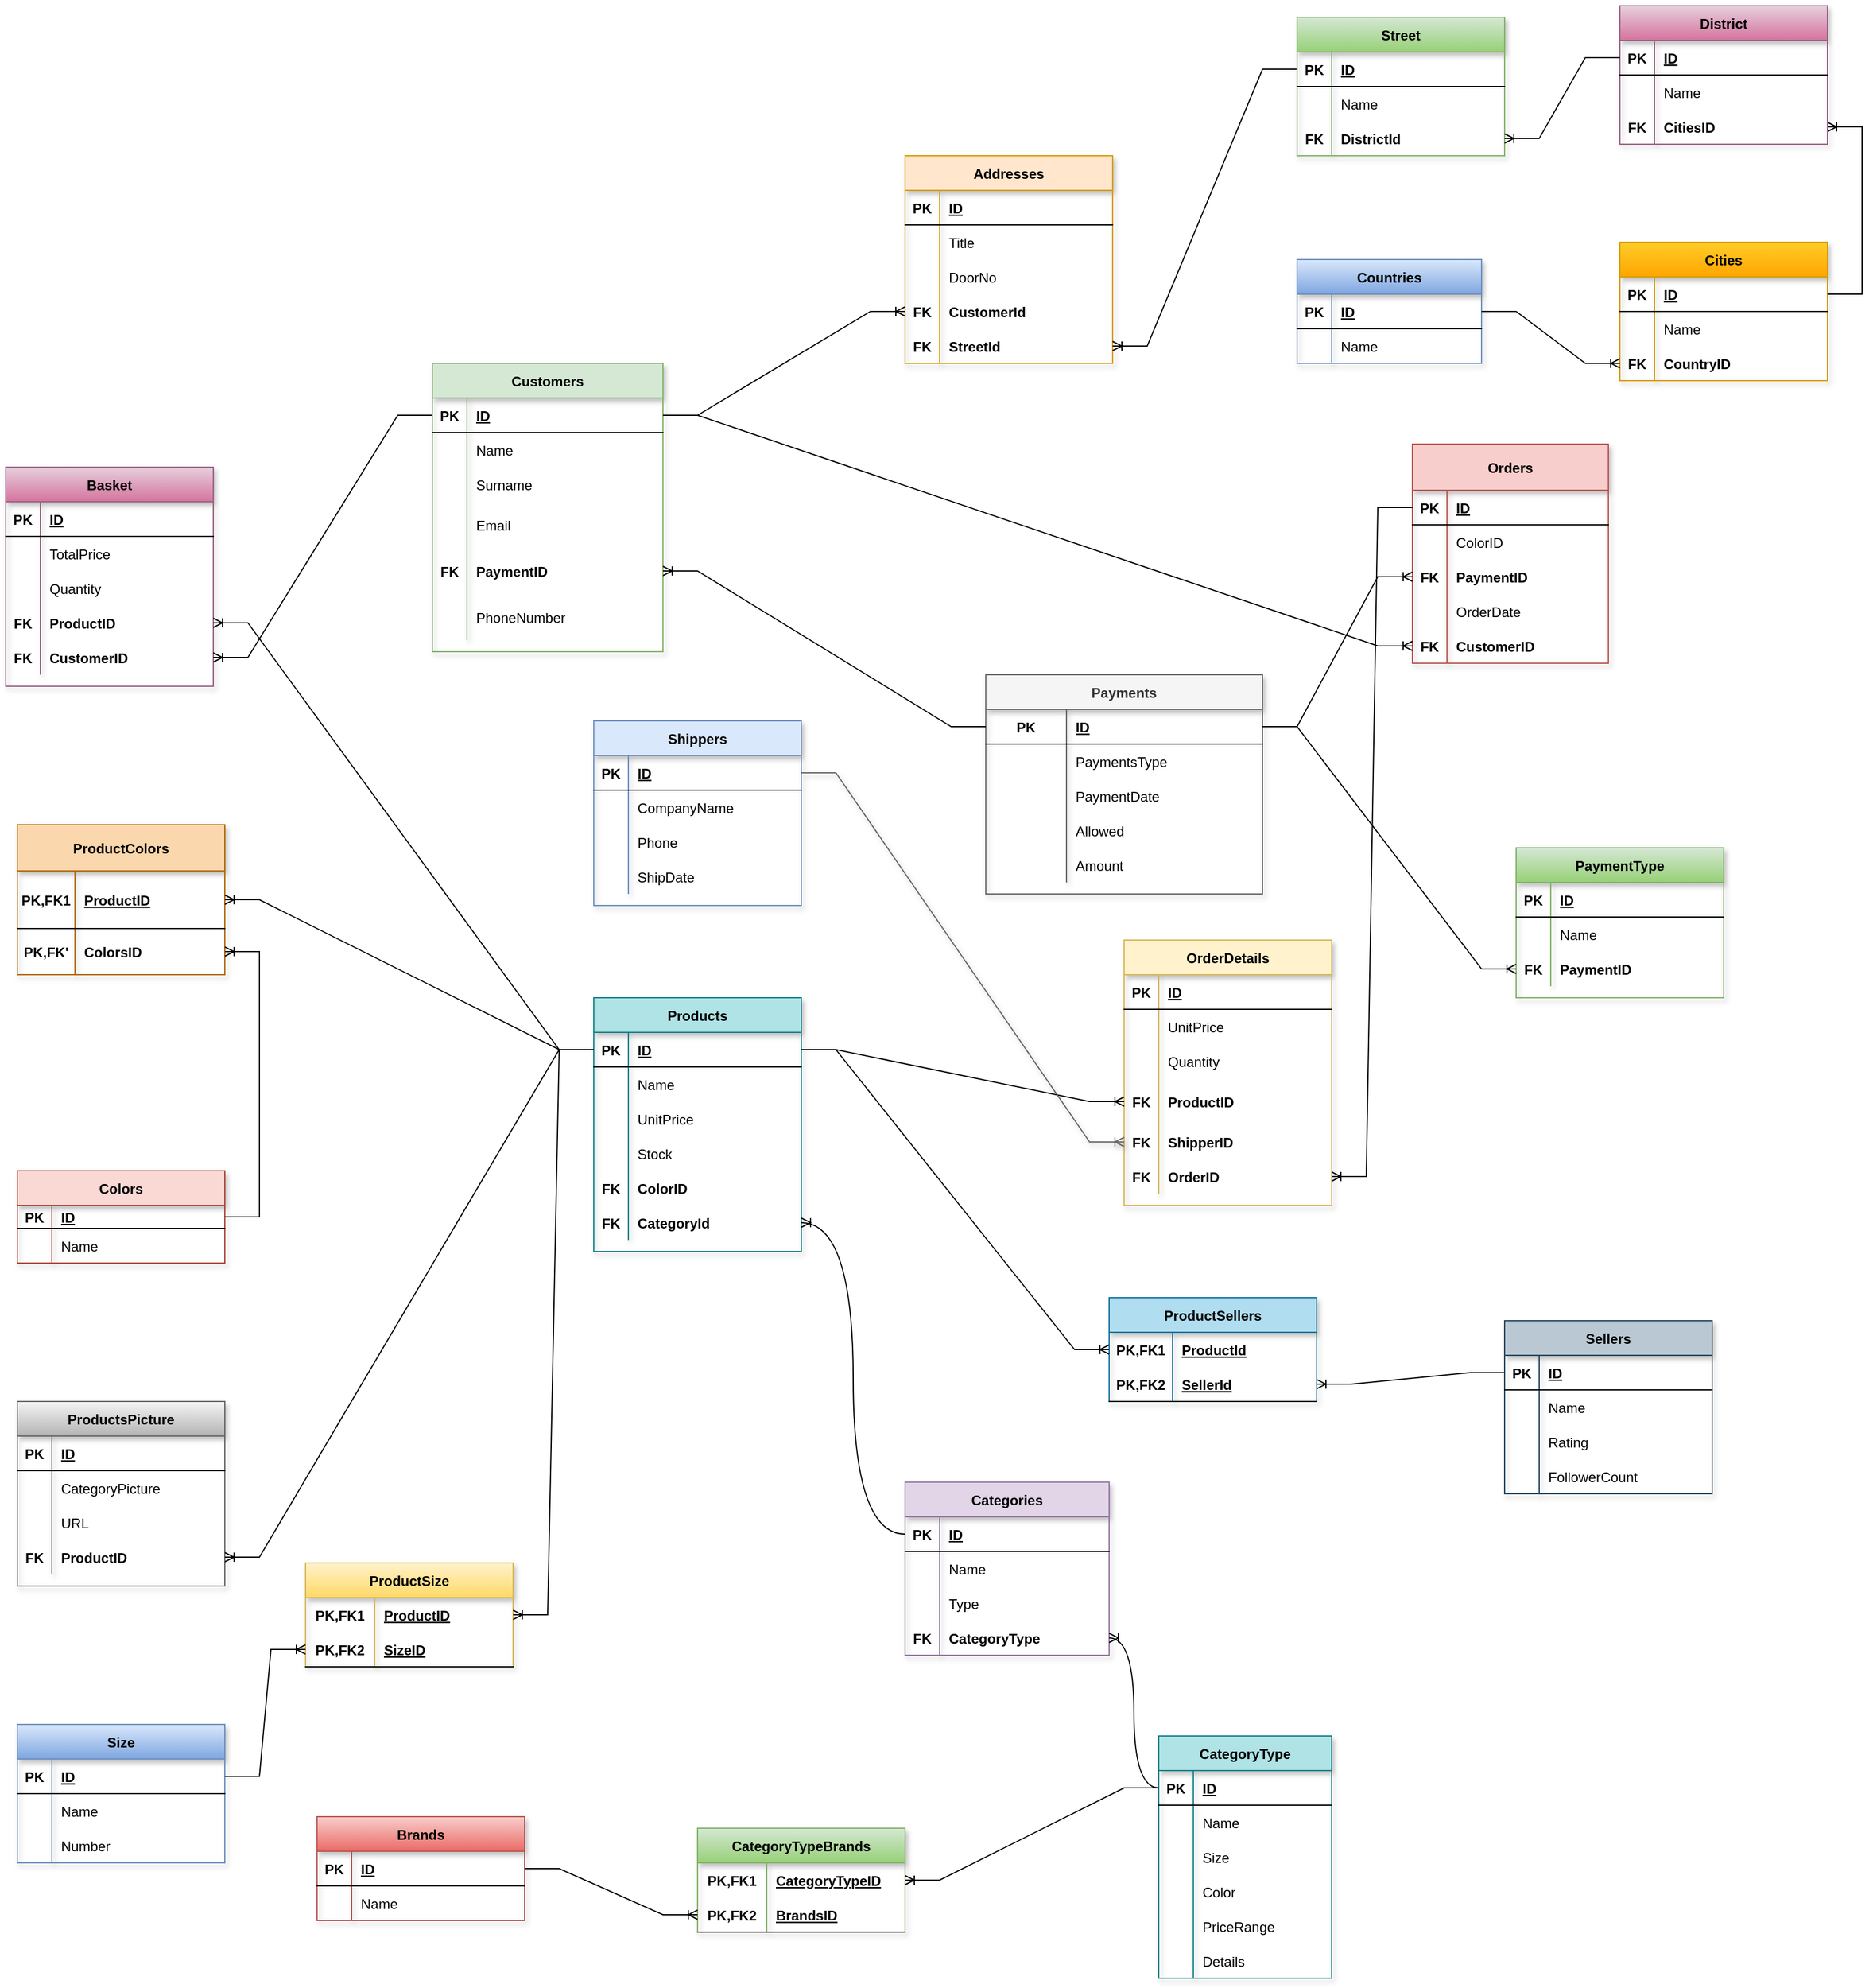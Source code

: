 <mxfile version="20.6.0" type="github" pages="2"><diagram id="seG9Pr5NPUO53qyXT0wG" name="Page-1"><mxGraphModel dx="3128" dy="2844" grid="1" gridSize="10" guides="1" tooltips="1" connect="1" arrows="1" fold="1" page="1" pageScale="1" pageWidth="850" pageHeight="1100" math="0" shadow="0"><root><mxCell id="0"/><mxCell id="1" parent="0"/><mxCell id="jt1VqDDpTF2c5lJw5n6c-1" value="Products" style="shape=table;startSize=30;container=1;collapsible=1;childLayout=tableLayout;fixedRows=1;rowLines=0;fontStyle=1;align=center;resizeLast=1;fillColor=#b0e3e6;strokeColor=#0e8088;shadow=1;" vertex="1" parent="1"><mxGeometry x="600" y="750" width="180" height="220" as="geometry"/></mxCell><mxCell id="jt1VqDDpTF2c5lJw5n6c-2" value="" style="shape=tableRow;horizontal=0;startSize=0;swimlaneHead=0;swimlaneBody=0;fillColor=none;collapsible=0;dropTarget=0;points=[[0,0.5],[1,0.5]];portConstraint=eastwest;top=0;left=0;right=0;bottom=1;" vertex="1" parent="jt1VqDDpTF2c5lJw5n6c-1"><mxGeometry y="30" width="180" height="30" as="geometry"/></mxCell><mxCell id="jt1VqDDpTF2c5lJw5n6c-3" value="PK" style="shape=partialRectangle;connectable=0;fillColor=none;top=0;left=0;bottom=0;right=0;fontStyle=1;overflow=hidden;" vertex="1" parent="jt1VqDDpTF2c5lJw5n6c-2"><mxGeometry width="30" height="30" as="geometry"><mxRectangle width="30" height="30" as="alternateBounds"/></mxGeometry></mxCell><mxCell id="jt1VqDDpTF2c5lJw5n6c-4" value="ID" style="shape=partialRectangle;connectable=0;fillColor=none;top=0;left=0;bottom=0;right=0;align=left;spacingLeft=6;fontStyle=5;overflow=hidden;" vertex="1" parent="jt1VqDDpTF2c5lJw5n6c-2"><mxGeometry x="30" width="150" height="30" as="geometry"><mxRectangle width="150" height="30" as="alternateBounds"/></mxGeometry></mxCell><mxCell id="jt1VqDDpTF2c5lJw5n6c-5" value="" style="shape=tableRow;horizontal=0;startSize=0;swimlaneHead=0;swimlaneBody=0;fillColor=none;collapsible=0;dropTarget=0;points=[[0,0.5],[1,0.5]];portConstraint=eastwest;top=0;left=0;right=0;bottom=0;" vertex="1" parent="jt1VqDDpTF2c5lJw5n6c-1"><mxGeometry y="60" width="180" height="30" as="geometry"/></mxCell><mxCell id="jt1VqDDpTF2c5lJw5n6c-6" value="" style="shape=partialRectangle;connectable=0;fillColor=none;top=0;left=0;bottom=0;right=0;editable=1;overflow=hidden;" vertex="1" parent="jt1VqDDpTF2c5lJw5n6c-5"><mxGeometry width="30" height="30" as="geometry"><mxRectangle width="30" height="30" as="alternateBounds"/></mxGeometry></mxCell><mxCell id="jt1VqDDpTF2c5lJw5n6c-7" value="Name" style="shape=partialRectangle;connectable=0;fillColor=none;top=0;left=0;bottom=0;right=0;align=left;spacingLeft=6;overflow=hidden;" vertex="1" parent="jt1VqDDpTF2c5lJw5n6c-5"><mxGeometry x="30" width="150" height="30" as="geometry"><mxRectangle width="150" height="30" as="alternateBounds"/></mxGeometry></mxCell><mxCell id="jt1VqDDpTF2c5lJw5n6c-8" value="" style="shape=tableRow;horizontal=0;startSize=0;swimlaneHead=0;swimlaneBody=0;fillColor=none;collapsible=0;dropTarget=0;points=[[0,0.5],[1,0.5]];portConstraint=eastwest;top=0;left=0;right=0;bottom=0;" vertex="1" parent="jt1VqDDpTF2c5lJw5n6c-1"><mxGeometry y="90" width="180" height="30" as="geometry"/></mxCell><mxCell id="jt1VqDDpTF2c5lJw5n6c-9" value="" style="shape=partialRectangle;connectable=0;fillColor=none;top=0;left=0;bottom=0;right=0;editable=1;overflow=hidden;" vertex="1" parent="jt1VqDDpTF2c5lJw5n6c-8"><mxGeometry width="30" height="30" as="geometry"><mxRectangle width="30" height="30" as="alternateBounds"/></mxGeometry></mxCell><mxCell id="jt1VqDDpTF2c5lJw5n6c-10" value="UnitPrice" style="shape=partialRectangle;connectable=0;fillColor=none;top=0;left=0;bottom=0;right=0;align=left;spacingLeft=6;overflow=hidden;" vertex="1" parent="jt1VqDDpTF2c5lJw5n6c-8"><mxGeometry x="30" width="150" height="30" as="geometry"><mxRectangle width="150" height="30" as="alternateBounds"/></mxGeometry></mxCell><mxCell id="jt1VqDDpTF2c5lJw5n6c-11" value="" style="shape=tableRow;horizontal=0;startSize=0;swimlaneHead=0;swimlaneBody=0;fillColor=none;collapsible=0;dropTarget=0;points=[[0,0.5],[1,0.5]];portConstraint=eastwest;top=0;left=0;right=0;bottom=0;" vertex="1" parent="jt1VqDDpTF2c5lJw5n6c-1"><mxGeometry y="120" width="180" height="30" as="geometry"/></mxCell><mxCell id="jt1VqDDpTF2c5lJw5n6c-12" value="" style="shape=partialRectangle;connectable=0;fillColor=none;top=0;left=0;bottom=0;right=0;editable=1;overflow=hidden;" vertex="1" parent="jt1VqDDpTF2c5lJw5n6c-11"><mxGeometry width="30" height="30" as="geometry"><mxRectangle width="30" height="30" as="alternateBounds"/></mxGeometry></mxCell><mxCell id="jt1VqDDpTF2c5lJw5n6c-13" value="Stock" style="shape=partialRectangle;connectable=0;fillColor=none;top=0;left=0;bottom=0;right=0;align=left;spacingLeft=6;overflow=hidden;" vertex="1" parent="jt1VqDDpTF2c5lJw5n6c-11"><mxGeometry x="30" width="150" height="30" as="geometry"><mxRectangle width="150" height="30" as="alternateBounds"/></mxGeometry></mxCell><mxCell id="jt1VqDDpTF2c5lJw5n6c-14" value="" style="shape=tableRow;horizontal=0;startSize=0;swimlaneHead=0;swimlaneBody=0;fillColor=none;collapsible=0;dropTarget=0;points=[[0,0.5],[1,0.5]];portConstraint=eastwest;top=0;left=0;right=0;bottom=0;" vertex="1" parent="jt1VqDDpTF2c5lJw5n6c-1"><mxGeometry y="150" width="180" height="30" as="geometry"/></mxCell><mxCell id="jt1VqDDpTF2c5lJw5n6c-15" value="FK" style="shape=partialRectangle;connectable=0;fillColor=none;top=0;left=0;bottom=0;right=0;editable=1;overflow=hidden;fontStyle=1" vertex="1" parent="jt1VqDDpTF2c5lJw5n6c-14"><mxGeometry width="30" height="30" as="geometry"><mxRectangle width="30" height="30" as="alternateBounds"/></mxGeometry></mxCell><mxCell id="jt1VqDDpTF2c5lJw5n6c-16" value="ColorID" style="shape=partialRectangle;connectable=0;fillColor=none;top=0;left=0;bottom=0;right=0;align=left;spacingLeft=6;overflow=hidden;fontStyle=1" vertex="1" parent="jt1VqDDpTF2c5lJw5n6c-14"><mxGeometry x="30" width="150" height="30" as="geometry"><mxRectangle width="150" height="30" as="alternateBounds"/></mxGeometry></mxCell><mxCell id="jt1VqDDpTF2c5lJw5n6c-17" value="" style="shape=tableRow;horizontal=0;startSize=0;swimlaneHead=0;swimlaneBody=0;fillColor=none;collapsible=0;dropTarget=0;points=[[0,0.5],[1,0.5]];portConstraint=eastwest;top=0;left=0;right=0;bottom=0;" vertex="1" parent="jt1VqDDpTF2c5lJw5n6c-1"><mxGeometry y="180" width="180" height="30" as="geometry"/></mxCell><mxCell id="jt1VqDDpTF2c5lJw5n6c-18" value="FK" style="shape=partialRectangle;connectable=0;fillColor=none;top=0;left=0;bottom=0;right=0;editable=1;overflow=hidden;fontStyle=1" vertex="1" parent="jt1VqDDpTF2c5lJw5n6c-17"><mxGeometry width="30" height="30" as="geometry"><mxRectangle width="30" height="30" as="alternateBounds"/></mxGeometry></mxCell><mxCell id="jt1VqDDpTF2c5lJw5n6c-19" value="CategoryId" style="shape=partialRectangle;connectable=0;fillColor=none;top=0;left=0;bottom=0;right=0;align=left;spacingLeft=6;overflow=hidden;fontStyle=1" vertex="1" parent="jt1VqDDpTF2c5lJw5n6c-17"><mxGeometry x="30" width="150" height="30" as="geometry"><mxRectangle width="150" height="30" as="alternateBounds"/></mxGeometry></mxCell><mxCell id="jt1VqDDpTF2c5lJw5n6c-20" value="Categories" style="shape=table;startSize=30;container=1;collapsible=1;childLayout=tableLayout;fixedRows=1;rowLines=0;fontStyle=1;align=center;resizeLast=1;fillColor=#e1d5e7;strokeColor=#9673a6;shadow=1;" vertex="1" parent="1"><mxGeometry x="870" y="1170" width="177" height="150" as="geometry"/></mxCell><mxCell id="jt1VqDDpTF2c5lJw5n6c-21" value="" style="shape=tableRow;horizontal=0;startSize=0;swimlaneHead=0;swimlaneBody=0;fillColor=none;collapsible=0;dropTarget=0;points=[[0,0.5],[1,0.5]];portConstraint=eastwest;top=0;left=0;right=0;bottom=1;" vertex="1" parent="jt1VqDDpTF2c5lJw5n6c-20"><mxGeometry y="30" width="177" height="30" as="geometry"/></mxCell><mxCell id="jt1VqDDpTF2c5lJw5n6c-22" value="PK" style="shape=partialRectangle;connectable=0;fillColor=none;top=0;left=0;bottom=0;right=0;fontStyle=1;overflow=hidden;" vertex="1" parent="jt1VqDDpTF2c5lJw5n6c-21"><mxGeometry width="30" height="30" as="geometry"><mxRectangle width="30" height="30" as="alternateBounds"/></mxGeometry></mxCell><mxCell id="jt1VqDDpTF2c5lJw5n6c-23" value="ID" style="shape=partialRectangle;connectable=0;fillColor=none;top=0;left=0;bottom=0;right=0;align=left;spacingLeft=6;fontStyle=5;overflow=hidden;" vertex="1" parent="jt1VqDDpTF2c5lJw5n6c-21"><mxGeometry x="30" width="147" height="30" as="geometry"><mxRectangle width="147" height="30" as="alternateBounds"/></mxGeometry></mxCell><mxCell id="jt1VqDDpTF2c5lJw5n6c-24" value="" style="shape=tableRow;horizontal=0;startSize=0;swimlaneHead=0;swimlaneBody=0;fillColor=none;collapsible=0;dropTarget=0;points=[[0,0.5],[1,0.5]];portConstraint=eastwest;top=0;left=0;right=0;bottom=0;" vertex="1" parent="jt1VqDDpTF2c5lJw5n6c-20"><mxGeometry y="60" width="177" height="30" as="geometry"/></mxCell><mxCell id="jt1VqDDpTF2c5lJw5n6c-25" value="" style="shape=partialRectangle;connectable=0;fillColor=none;top=0;left=0;bottom=0;right=0;editable=1;overflow=hidden;" vertex="1" parent="jt1VqDDpTF2c5lJw5n6c-24"><mxGeometry width="30" height="30" as="geometry"><mxRectangle width="30" height="30" as="alternateBounds"/></mxGeometry></mxCell><mxCell id="jt1VqDDpTF2c5lJw5n6c-26" value="Name" style="shape=partialRectangle;connectable=0;fillColor=none;top=0;left=0;bottom=0;right=0;align=left;spacingLeft=6;overflow=hidden;" vertex="1" parent="jt1VqDDpTF2c5lJw5n6c-24"><mxGeometry x="30" width="147" height="30" as="geometry"><mxRectangle width="147" height="30" as="alternateBounds"/></mxGeometry></mxCell><mxCell id="jt1VqDDpTF2c5lJw5n6c-27" value="" style="shape=tableRow;horizontal=0;startSize=0;swimlaneHead=0;swimlaneBody=0;fillColor=none;collapsible=0;dropTarget=0;points=[[0,0.5],[1,0.5]];portConstraint=eastwest;top=0;left=0;right=0;bottom=0;" vertex="1" parent="jt1VqDDpTF2c5lJw5n6c-20"><mxGeometry y="90" width="177" height="30" as="geometry"/></mxCell><mxCell id="jt1VqDDpTF2c5lJw5n6c-28" value="" style="shape=partialRectangle;connectable=0;fillColor=none;top=0;left=0;bottom=0;right=0;editable=1;overflow=hidden;" vertex="1" parent="jt1VqDDpTF2c5lJw5n6c-27"><mxGeometry width="30" height="30" as="geometry"><mxRectangle width="30" height="30" as="alternateBounds"/></mxGeometry></mxCell><mxCell id="jt1VqDDpTF2c5lJw5n6c-29" value="Type" style="shape=partialRectangle;connectable=0;fillColor=none;top=0;left=0;bottom=0;right=0;align=left;spacingLeft=6;overflow=hidden;" vertex="1" parent="jt1VqDDpTF2c5lJw5n6c-27"><mxGeometry x="30" width="147" height="30" as="geometry"><mxRectangle width="147" height="30" as="alternateBounds"/></mxGeometry></mxCell><mxCell id="jt1VqDDpTF2c5lJw5n6c-30" value="" style="shape=tableRow;horizontal=0;startSize=0;swimlaneHead=0;swimlaneBody=0;fillColor=none;collapsible=0;dropTarget=0;points=[[0,0.5],[1,0.5]];portConstraint=eastwest;top=0;left=0;right=0;bottom=0;" vertex="1" parent="jt1VqDDpTF2c5lJw5n6c-20"><mxGeometry y="120" width="177" height="30" as="geometry"/></mxCell><mxCell id="jt1VqDDpTF2c5lJw5n6c-31" value="FK" style="shape=partialRectangle;connectable=0;fillColor=none;top=0;left=0;bottom=0;right=0;editable=1;overflow=hidden;fontStyle=1" vertex="1" parent="jt1VqDDpTF2c5lJw5n6c-30"><mxGeometry width="30" height="30" as="geometry"><mxRectangle width="30" height="30" as="alternateBounds"/></mxGeometry></mxCell><mxCell id="jt1VqDDpTF2c5lJw5n6c-32" value="CategoryType" style="shape=partialRectangle;connectable=0;fillColor=none;top=0;left=0;bottom=0;right=0;align=left;spacingLeft=6;overflow=hidden;fontStyle=1" vertex="1" parent="jt1VqDDpTF2c5lJw5n6c-30"><mxGeometry x="30" width="147" height="30" as="geometry"><mxRectangle width="147" height="30" as="alternateBounds"/></mxGeometry></mxCell><mxCell id="jt1VqDDpTF2c5lJw5n6c-33" value="" style="edgeStyle=orthogonalEdgeStyle;fontSize=12;html=1;endArrow=ERoneToMany;rounded=0;exitX=0;exitY=0.5;exitDx=0;exitDy=0;entryX=1;entryY=0.5;entryDx=0;entryDy=0;curved=1;" edge="1" parent="1" source="jt1VqDDpTF2c5lJw5n6c-21" target="jt1VqDDpTF2c5lJw5n6c-17"><mxGeometry width="100" height="100" relative="1" as="geometry"><mxPoint x="640" y="700" as="sourcePoint"/><mxPoint x="670" y="580" as="targetPoint"/></mxGeometry></mxCell><mxCell id="jt1VqDDpTF2c5lJw5n6c-34" value="Customers" style="shape=table;startSize=30;container=1;collapsible=1;childLayout=tableLayout;fixedRows=1;rowLines=0;fontStyle=1;align=center;resizeLast=1;fillColor=#d5e8d4;strokeColor=#82b366;shadow=1;" vertex="1" parent="1"><mxGeometry x="460" y="200" width="200" height="250" as="geometry"/></mxCell><mxCell id="jt1VqDDpTF2c5lJw5n6c-35" value="" style="shape=tableRow;horizontal=0;startSize=0;swimlaneHead=0;swimlaneBody=0;fillColor=none;collapsible=0;dropTarget=0;points=[[0,0.5],[1,0.5]];portConstraint=eastwest;top=0;left=0;right=0;bottom=1;" vertex="1" parent="jt1VqDDpTF2c5lJw5n6c-34"><mxGeometry y="30" width="200" height="30" as="geometry"/></mxCell><mxCell id="jt1VqDDpTF2c5lJw5n6c-36" value="PK" style="shape=partialRectangle;connectable=0;fillColor=none;top=0;left=0;bottom=0;right=0;fontStyle=1;overflow=hidden;" vertex="1" parent="jt1VqDDpTF2c5lJw5n6c-35"><mxGeometry width="30" height="30" as="geometry"><mxRectangle width="30" height="30" as="alternateBounds"/></mxGeometry></mxCell><mxCell id="jt1VqDDpTF2c5lJw5n6c-37" value="ID" style="shape=partialRectangle;connectable=0;fillColor=none;top=0;left=0;bottom=0;right=0;align=left;spacingLeft=6;fontStyle=5;overflow=hidden;" vertex="1" parent="jt1VqDDpTF2c5lJw5n6c-35"><mxGeometry x="30" width="170" height="30" as="geometry"><mxRectangle width="170" height="30" as="alternateBounds"/></mxGeometry></mxCell><mxCell id="jt1VqDDpTF2c5lJw5n6c-38" value="" style="shape=tableRow;horizontal=0;startSize=0;swimlaneHead=0;swimlaneBody=0;fillColor=none;collapsible=0;dropTarget=0;points=[[0,0.5],[1,0.5]];portConstraint=eastwest;top=0;left=0;right=0;bottom=0;" vertex="1" parent="jt1VqDDpTF2c5lJw5n6c-34"><mxGeometry y="60" width="200" height="30" as="geometry"/></mxCell><mxCell id="jt1VqDDpTF2c5lJw5n6c-39" value="" style="shape=partialRectangle;connectable=0;fillColor=none;top=0;left=0;bottom=0;right=0;editable=1;overflow=hidden;" vertex="1" parent="jt1VqDDpTF2c5lJw5n6c-38"><mxGeometry width="30" height="30" as="geometry"><mxRectangle width="30" height="30" as="alternateBounds"/></mxGeometry></mxCell><mxCell id="jt1VqDDpTF2c5lJw5n6c-40" value="Name" style="shape=partialRectangle;connectable=0;fillColor=none;top=0;left=0;bottom=0;right=0;align=left;spacingLeft=6;overflow=hidden;" vertex="1" parent="jt1VqDDpTF2c5lJw5n6c-38"><mxGeometry x="30" width="170" height="30" as="geometry"><mxRectangle width="170" height="30" as="alternateBounds"/></mxGeometry></mxCell><mxCell id="jt1VqDDpTF2c5lJw5n6c-41" value="" style="shape=tableRow;horizontal=0;startSize=0;swimlaneHead=0;swimlaneBody=0;fillColor=none;collapsible=0;dropTarget=0;points=[[0,0.5],[1,0.5]];portConstraint=eastwest;top=0;left=0;right=0;bottom=0;" vertex="1" parent="jt1VqDDpTF2c5lJw5n6c-34"><mxGeometry y="90" width="200" height="30" as="geometry"/></mxCell><mxCell id="jt1VqDDpTF2c5lJw5n6c-42" value="" style="shape=partialRectangle;connectable=0;fillColor=none;top=0;left=0;bottom=0;right=0;editable=1;overflow=hidden;" vertex="1" parent="jt1VqDDpTF2c5lJw5n6c-41"><mxGeometry width="30" height="30" as="geometry"><mxRectangle width="30" height="30" as="alternateBounds"/></mxGeometry></mxCell><mxCell id="jt1VqDDpTF2c5lJw5n6c-43" value="Surname" style="shape=partialRectangle;connectable=0;fillColor=none;top=0;left=0;bottom=0;right=0;align=left;spacingLeft=6;overflow=hidden;" vertex="1" parent="jt1VqDDpTF2c5lJw5n6c-41"><mxGeometry x="30" width="170" height="30" as="geometry"><mxRectangle width="170" height="30" as="alternateBounds"/></mxGeometry></mxCell><mxCell id="jt1VqDDpTF2c5lJw5n6c-44" value="" style="shape=tableRow;horizontal=0;startSize=0;swimlaneHead=0;swimlaneBody=0;fillColor=none;collapsible=0;dropTarget=0;points=[[0,0.5],[1,0.5]];portConstraint=eastwest;top=0;left=0;right=0;bottom=0;" vertex="1" parent="jt1VqDDpTF2c5lJw5n6c-34"><mxGeometry y="120" width="200" height="40" as="geometry"/></mxCell><mxCell id="jt1VqDDpTF2c5lJw5n6c-45" value="" style="shape=partialRectangle;connectable=0;fillColor=none;top=0;left=0;bottom=0;right=0;editable=1;overflow=hidden;" vertex="1" parent="jt1VqDDpTF2c5lJw5n6c-44"><mxGeometry width="30" height="40" as="geometry"><mxRectangle width="30" height="40" as="alternateBounds"/></mxGeometry></mxCell><mxCell id="jt1VqDDpTF2c5lJw5n6c-46" value="Email" style="shape=partialRectangle;connectable=0;fillColor=none;top=0;left=0;bottom=0;right=0;align=left;spacingLeft=6;overflow=hidden;" vertex="1" parent="jt1VqDDpTF2c5lJw5n6c-44"><mxGeometry x="30" width="170" height="40" as="geometry"><mxRectangle width="170" height="40" as="alternateBounds"/></mxGeometry></mxCell><mxCell id="jt1VqDDpTF2c5lJw5n6c-47" value="" style="shape=tableRow;horizontal=0;startSize=0;swimlaneHead=0;swimlaneBody=0;fillColor=none;collapsible=0;dropTarget=0;points=[[0,0.5],[1,0.5]];portConstraint=eastwest;top=0;left=0;right=0;bottom=0;" vertex="1" parent="jt1VqDDpTF2c5lJw5n6c-34"><mxGeometry y="160" width="200" height="40" as="geometry"/></mxCell><mxCell id="jt1VqDDpTF2c5lJw5n6c-48" value="FK" style="shape=partialRectangle;connectable=0;fillColor=none;top=0;left=0;bottom=0;right=0;editable=1;overflow=hidden;fontStyle=1" vertex="1" parent="jt1VqDDpTF2c5lJw5n6c-47"><mxGeometry width="30" height="40" as="geometry"><mxRectangle width="30" height="40" as="alternateBounds"/></mxGeometry></mxCell><mxCell id="jt1VqDDpTF2c5lJw5n6c-49" value="PaymentID" style="shape=partialRectangle;connectable=0;fillColor=none;top=0;left=0;bottom=0;right=0;align=left;spacingLeft=6;overflow=hidden;fontStyle=1" vertex="1" parent="jt1VqDDpTF2c5lJw5n6c-47"><mxGeometry x="30" width="170" height="40" as="geometry"><mxRectangle width="170" height="40" as="alternateBounds"/></mxGeometry></mxCell><mxCell id="jt1VqDDpTF2c5lJw5n6c-50" value="" style="shape=tableRow;horizontal=0;startSize=0;swimlaneHead=0;swimlaneBody=0;fillColor=none;collapsible=0;dropTarget=0;points=[[0,0.5],[1,0.5]];portConstraint=eastwest;top=0;left=0;right=0;bottom=0;" vertex="1" parent="jt1VqDDpTF2c5lJw5n6c-34"><mxGeometry y="200" width="200" height="40" as="geometry"/></mxCell><mxCell id="jt1VqDDpTF2c5lJw5n6c-51" value="" style="shape=partialRectangle;connectable=0;fillColor=none;top=0;left=0;bottom=0;right=0;editable=1;overflow=hidden;" vertex="1" parent="jt1VqDDpTF2c5lJw5n6c-50"><mxGeometry width="30" height="40" as="geometry"><mxRectangle width="30" height="40" as="alternateBounds"/></mxGeometry></mxCell><mxCell id="jt1VqDDpTF2c5lJw5n6c-52" value="PhoneNumber" style="shape=partialRectangle;connectable=0;fillColor=none;top=0;left=0;bottom=0;right=0;align=left;spacingLeft=6;overflow=hidden;" vertex="1" parent="jt1VqDDpTF2c5lJw5n6c-50"><mxGeometry x="30" width="170" height="40" as="geometry"><mxRectangle width="170" height="40" as="alternateBounds"/></mxGeometry></mxCell><mxCell id="jt1VqDDpTF2c5lJw5n6c-53" value="Addresses" style="shape=table;startSize=30;container=1;collapsible=1;childLayout=tableLayout;fixedRows=1;rowLines=0;fontStyle=1;align=center;resizeLast=1;fillColor=#ffe6cc;strokeColor=#d79b00;shadow=1;" vertex="1" parent="1"><mxGeometry x="870" y="20" width="180" height="180" as="geometry"/></mxCell><mxCell id="jt1VqDDpTF2c5lJw5n6c-54" value="" style="shape=tableRow;horizontal=0;startSize=0;swimlaneHead=0;swimlaneBody=0;fillColor=none;collapsible=0;dropTarget=0;points=[[0,0.5],[1,0.5]];portConstraint=eastwest;top=0;left=0;right=0;bottom=1;" vertex="1" parent="jt1VqDDpTF2c5lJw5n6c-53"><mxGeometry y="30" width="180" height="30" as="geometry"/></mxCell><mxCell id="jt1VqDDpTF2c5lJw5n6c-55" value="PK" style="shape=partialRectangle;connectable=0;fillColor=none;top=0;left=0;bottom=0;right=0;fontStyle=1;overflow=hidden;" vertex="1" parent="jt1VqDDpTF2c5lJw5n6c-54"><mxGeometry width="30" height="30" as="geometry"><mxRectangle width="30" height="30" as="alternateBounds"/></mxGeometry></mxCell><mxCell id="jt1VqDDpTF2c5lJw5n6c-56" value="ID" style="shape=partialRectangle;connectable=0;fillColor=none;top=0;left=0;bottom=0;right=0;align=left;spacingLeft=6;fontStyle=5;overflow=hidden;" vertex="1" parent="jt1VqDDpTF2c5lJw5n6c-54"><mxGeometry x="30" width="150" height="30" as="geometry"><mxRectangle width="150" height="30" as="alternateBounds"/></mxGeometry></mxCell><mxCell id="jt1VqDDpTF2c5lJw5n6c-57" value="" style="shape=tableRow;horizontal=0;startSize=0;swimlaneHead=0;swimlaneBody=0;fillColor=none;collapsible=0;dropTarget=0;points=[[0,0.5],[1,0.5]];portConstraint=eastwest;top=0;left=0;right=0;bottom=0;" vertex="1" parent="jt1VqDDpTF2c5lJw5n6c-53"><mxGeometry y="60" width="180" height="30" as="geometry"/></mxCell><mxCell id="jt1VqDDpTF2c5lJw5n6c-58" value="" style="shape=partialRectangle;connectable=0;fillColor=none;top=0;left=0;bottom=0;right=0;editable=1;overflow=hidden;" vertex="1" parent="jt1VqDDpTF2c5lJw5n6c-57"><mxGeometry width="30" height="30" as="geometry"><mxRectangle width="30" height="30" as="alternateBounds"/></mxGeometry></mxCell><mxCell id="jt1VqDDpTF2c5lJw5n6c-59" value="Title" style="shape=partialRectangle;connectable=0;fillColor=none;top=0;left=0;bottom=0;right=0;align=left;spacingLeft=6;overflow=hidden;" vertex="1" parent="jt1VqDDpTF2c5lJw5n6c-57"><mxGeometry x="30" width="150" height="30" as="geometry"><mxRectangle width="150" height="30" as="alternateBounds"/></mxGeometry></mxCell><mxCell id="jt1VqDDpTF2c5lJw5n6c-60" value="" style="shape=tableRow;horizontal=0;startSize=0;swimlaneHead=0;swimlaneBody=0;fillColor=none;collapsible=0;dropTarget=0;points=[[0,0.5],[1,0.5]];portConstraint=eastwest;top=0;left=0;right=0;bottom=0;" vertex="1" parent="jt1VqDDpTF2c5lJw5n6c-53"><mxGeometry y="90" width="180" height="30" as="geometry"/></mxCell><mxCell id="jt1VqDDpTF2c5lJw5n6c-61" value="" style="shape=partialRectangle;connectable=0;fillColor=none;top=0;left=0;bottom=0;right=0;editable=1;overflow=hidden;" vertex="1" parent="jt1VqDDpTF2c5lJw5n6c-60"><mxGeometry width="30" height="30" as="geometry"><mxRectangle width="30" height="30" as="alternateBounds"/></mxGeometry></mxCell><mxCell id="jt1VqDDpTF2c5lJw5n6c-62" value="DoorNo" style="shape=partialRectangle;connectable=0;fillColor=none;top=0;left=0;bottom=0;right=0;align=left;spacingLeft=6;overflow=hidden;" vertex="1" parent="jt1VqDDpTF2c5lJw5n6c-60"><mxGeometry x="30" width="150" height="30" as="geometry"><mxRectangle width="150" height="30" as="alternateBounds"/></mxGeometry></mxCell><mxCell id="jt1VqDDpTF2c5lJw5n6c-66" value="" style="shape=tableRow;horizontal=0;startSize=0;swimlaneHead=0;swimlaneBody=0;fillColor=none;collapsible=0;dropTarget=0;points=[[0,0.5],[1,0.5]];portConstraint=eastwest;top=0;left=0;right=0;bottom=0;" vertex="1" parent="jt1VqDDpTF2c5lJw5n6c-53"><mxGeometry y="120" width="180" height="30" as="geometry"/></mxCell><mxCell id="jt1VqDDpTF2c5lJw5n6c-67" value="FK" style="shape=partialRectangle;connectable=0;fillColor=none;top=0;left=0;bottom=0;right=0;editable=1;overflow=hidden;fontStyle=1" vertex="1" parent="jt1VqDDpTF2c5lJw5n6c-66"><mxGeometry width="30" height="30" as="geometry"><mxRectangle width="30" height="30" as="alternateBounds"/></mxGeometry></mxCell><mxCell id="jt1VqDDpTF2c5lJw5n6c-68" value="CustomerId" style="shape=partialRectangle;connectable=0;fillColor=none;top=0;left=0;bottom=0;right=0;align=left;spacingLeft=6;overflow=hidden;fontStyle=1" vertex="1" parent="jt1VqDDpTF2c5lJw5n6c-66"><mxGeometry x="30" width="150" height="30" as="geometry"><mxRectangle width="150" height="30" as="alternateBounds"/></mxGeometry></mxCell><mxCell id="jt1VqDDpTF2c5lJw5n6c-69" value="" style="shape=tableRow;horizontal=0;startSize=0;swimlaneHead=0;swimlaneBody=0;fillColor=none;collapsible=0;dropTarget=0;points=[[0,0.5],[1,0.5]];portConstraint=eastwest;top=0;left=0;right=0;bottom=0;" vertex="1" parent="jt1VqDDpTF2c5lJw5n6c-53"><mxGeometry y="150" width="180" height="30" as="geometry"/></mxCell><mxCell id="jt1VqDDpTF2c5lJw5n6c-70" value="FK" style="shape=partialRectangle;connectable=0;fillColor=none;top=0;left=0;bottom=0;right=0;editable=1;overflow=hidden;fontStyle=1" vertex="1" parent="jt1VqDDpTF2c5lJw5n6c-69"><mxGeometry width="30" height="30" as="geometry"><mxRectangle width="30" height="30" as="alternateBounds"/></mxGeometry></mxCell><mxCell id="jt1VqDDpTF2c5lJw5n6c-71" value="StreetId" style="shape=partialRectangle;connectable=0;fillColor=none;top=0;left=0;bottom=0;right=0;align=left;spacingLeft=6;overflow=hidden;fontStyle=1" vertex="1" parent="jt1VqDDpTF2c5lJw5n6c-69"><mxGeometry x="30" width="150" height="30" as="geometry"><mxRectangle width="150" height="30" as="alternateBounds"/></mxGeometry></mxCell><mxCell id="jt1VqDDpTF2c5lJw5n6c-72" value="" style="edgeStyle=entityRelationEdgeStyle;fontSize=12;html=1;endArrow=ERoneToMany;rounded=0;entryX=0;entryY=0.5;entryDx=0;entryDy=0;exitX=1;exitY=0.5;exitDx=0;exitDy=0;" edge="1" parent="1" source="jt1VqDDpTF2c5lJw5n6c-35" target="jt1VqDDpTF2c5lJw5n6c-66"><mxGeometry width="100" height="100" relative="1" as="geometry"><mxPoint x="880" y="225" as="sourcePoint"/><mxPoint x="810" y="1101" as="targetPoint"/></mxGeometry></mxCell><mxCell id="jt1VqDDpTF2c5lJw5n6c-73" value="Sellers" style="shape=table;startSize=30;container=1;collapsible=1;childLayout=tableLayout;fixedRows=1;rowLines=0;fontStyle=1;align=center;resizeLast=1;fillColor=#bac8d3;strokeColor=#23445d;shadow=1;" vertex="1" parent="1"><mxGeometry x="1390" y="1030" width="180" height="150" as="geometry"/></mxCell><mxCell id="jt1VqDDpTF2c5lJw5n6c-74" value="" style="shape=tableRow;horizontal=0;startSize=0;swimlaneHead=0;swimlaneBody=0;fillColor=none;collapsible=0;dropTarget=0;points=[[0,0.5],[1,0.5]];portConstraint=eastwest;top=0;left=0;right=0;bottom=1;" vertex="1" parent="jt1VqDDpTF2c5lJw5n6c-73"><mxGeometry y="30" width="180" height="30" as="geometry"/></mxCell><mxCell id="jt1VqDDpTF2c5lJw5n6c-75" value="PK" style="shape=partialRectangle;connectable=0;fillColor=none;top=0;left=0;bottom=0;right=0;fontStyle=1;overflow=hidden;" vertex="1" parent="jt1VqDDpTF2c5lJw5n6c-74"><mxGeometry width="30" height="30" as="geometry"><mxRectangle width="30" height="30" as="alternateBounds"/></mxGeometry></mxCell><mxCell id="jt1VqDDpTF2c5lJw5n6c-76" value="ID" style="shape=partialRectangle;connectable=0;fillColor=none;top=0;left=0;bottom=0;right=0;align=left;spacingLeft=6;fontStyle=5;overflow=hidden;" vertex="1" parent="jt1VqDDpTF2c5lJw5n6c-74"><mxGeometry x="30" width="150" height="30" as="geometry"><mxRectangle width="150" height="30" as="alternateBounds"/></mxGeometry></mxCell><mxCell id="jt1VqDDpTF2c5lJw5n6c-77" value="" style="shape=tableRow;horizontal=0;startSize=0;swimlaneHead=0;swimlaneBody=0;fillColor=none;collapsible=0;dropTarget=0;points=[[0,0.5],[1,0.5]];portConstraint=eastwest;top=0;left=0;right=0;bottom=0;" vertex="1" parent="jt1VqDDpTF2c5lJw5n6c-73"><mxGeometry y="60" width="180" height="30" as="geometry"/></mxCell><mxCell id="jt1VqDDpTF2c5lJw5n6c-78" value="" style="shape=partialRectangle;connectable=0;fillColor=none;top=0;left=0;bottom=0;right=0;editable=1;overflow=hidden;" vertex="1" parent="jt1VqDDpTF2c5lJw5n6c-77"><mxGeometry width="30" height="30" as="geometry"><mxRectangle width="30" height="30" as="alternateBounds"/></mxGeometry></mxCell><mxCell id="jt1VqDDpTF2c5lJw5n6c-79" value="Name" style="shape=partialRectangle;connectable=0;fillColor=none;top=0;left=0;bottom=0;right=0;align=left;spacingLeft=6;overflow=hidden;" vertex="1" parent="jt1VqDDpTF2c5lJw5n6c-77"><mxGeometry x="30" width="150" height="30" as="geometry"><mxRectangle width="150" height="30" as="alternateBounds"/></mxGeometry></mxCell><mxCell id="jt1VqDDpTF2c5lJw5n6c-80" value="" style="shape=tableRow;horizontal=0;startSize=0;swimlaneHead=0;swimlaneBody=0;fillColor=none;collapsible=0;dropTarget=0;points=[[0,0.5],[1,0.5]];portConstraint=eastwest;top=0;left=0;right=0;bottom=0;" vertex="1" parent="jt1VqDDpTF2c5lJw5n6c-73"><mxGeometry y="90" width="180" height="30" as="geometry"/></mxCell><mxCell id="jt1VqDDpTF2c5lJw5n6c-81" value="" style="shape=partialRectangle;connectable=0;fillColor=none;top=0;left=0;bottom=0;right=0;editable=1;overflow=hidden;" vertex="1" parent="jt1VqDDpTF2c5lJw5n6c-80"><mxGeometry width="30" height="30" as="geometry"><mxRectangle width="30" height="30" as="alternateBounds"/></mxGeometry></mxCell><mxCell id="jt1VqDDpTF2c5lJw5n6c-82" value="Rating" style="shape=partialRectangle;connectable=0;fillColor=none;top=0;left=0;bottom=0;right=0;align=left;spacingLeft=6;overflow=hidden;" vertex="1" parent="jt1VqDDpTF2c5lJw5n6c-80"><mxGeometry x="30" width="150" height="30" as="geometry"><mxRectangle width="150" height="30" as="alternateBounds"/></mxGeometry></mxCell><mxCell id="jt1VqDDpTF2c5lJw5n6c-83" value="" style="shape=tableRow;horizontal=0;startSize=0;swimlaneHead=0;swimlaneBody=0;fillColor=none;collapsible=0;dropTarget=0;points=[[0,0.5],[1,0.5]];portConstraint=eastwest;top=0;left=0;right=0;bottom=0;" vertex="1" parent="jt1VqDDpTF2c5lJw5n6c-73"><mxGeometry y="120" width="180" height="30" as="geometry"/></mxCell><mxCell id="jt1VqDDpTF2c5lJw5n6c-84" value="" style="shape=partialRectangle;connectable=0;fillColor=none;top=0;left=0;bottom=0;right=0;editable=1;overflow=hidden;" vertex="1" parent="jt1VqDDpTF2c5lJw5n6c-83"><mxGeometry width="30" height="30" as="geometry"><mxRectangle width="30" height="30" as="alternateBounds"/></mxGeometry></mxCell><mxCell id="jt1VqDDpTF2c5lJw5n6c-85" value="FollowerCount" style="shape=partialRectangle;connectable=0;fillColor=none;top=0;left=0;bottom=0;right=0;align=left;spacingLeft=6;overflow=hidden;" vertex="1" parent="jt1VqDDpTF2c5lJw5n6c-83"><mxGeometry x="30" width="150" height="30" as="geometry"><mxRectangle width="150" height="30" as="alternateBounds"/></mxGeometry></mxCell><mxCell id="jt1VqDDpTF2c5lJw5n6c-86" value="ProductSellers" style="shape=table;startSize=30;container=1;collapsible=1;childLayout=tableLayout;fixedRows=1;rowLines=0;fontStyle=1;align=center;resizeLast=1;fillColor=#b1ddf0;strokeColor=#10739e;shadow=1;" vertex="1" parent="1"><mxGeometry x="1047" y="1010" width="180" height="90" as="geometry"/></mxCell><mxCell id="jt1VqDDpTF2c5lJw5n6c-87" value="" style="shape=tableRow;horizontal=0;startSize=0;swimlaneHead=0;swimlaneBody=0;fillColor=none;collapsible=0;dropTarget=0;points=[[0,0.5],[1,0.5]];portConstraint=eastwest;top=0;left=0;right=0;bottom=0;" vertex="1" parent="jt1VqDDpTF2c5lJw5n6c-86"><mxGeometry y="30" width="180" height="30" as="geometry"/></mxCell><mxCell id="jt1VqDDpTF2c5lJw5n6c-88" value="PK,FK1" style="shape=partialRectangle;connectable=0;fillColor=none;top=0;left=0;bottom=0;right=0;fontStyle=1;overflow=hidden;" vertex="1" parent="jt1VqDDpTF2c5lJw5n6c-87"><mxGeometry width="55" height="30" as="geometry"><mxRectangle width="55" height="30" as="alternateBounds"/></mxGeometry></mxCell><mxCell id="jt1VqDDpTF2c5lJw5n6c-89" value="ProductId" style="shape=partialRectangle;connectable=0;fillColor=none;top=0;left=0;bottom=0;right=0;align=left;spacingLeft=6;fontStyle=5;overflow=hidden;" vertex="1" parent="jt1VqDDpTF2c5lJw5n6c-87"><mxGeometry x="55" width="125" height="30" as="geometry"><mxRectangle width="125" height="30" as="alternateBounds"/></mxGeometry></mxCell><mxCell id="jt1VqDDpTF2c5lJw5n6c-90" value="" style="shape=tableRow;horizontal=0;startSize=0;swimlaneHead=0;swimlaneBody=0;fillColor=none;collapsible=0;dropTarget=0;points=[[0,0.5],[1,0.5]];portConstraint=eastwest;top=0;left=0;right=0;bottom=1;" vertex="1" parent="jt1VqDDpTF2c5lJw5n6c-86"><mxGeometry y="60" width="180" height="30" as="geometry"/></mxCell><mxCell id="jt1VqDDpTF2c5lJw5n6c-91" value="PK,FK2" style="shape=partialRectangle;connectable=0;fillColor=none;top=0;left=0;bottom=0;right=0;fontStyle=1;overflow=hidden;" vertex="1" parent="jt1VqDDpTF2c5lJw5n6c-90"><mxGeometry width="55" height="30" as="geometry"><mxRectangle width="55" height="30" as="alternateBounds"/></mxGeometry></mxCell><mxCell id="jt1VqDDpTF2c5lJw5n6c-92" value="SellerId" style="shape=partialRectangle;connectable=0;fillColor=none;top=0;left=0;bottom=0;right=0;align=left;spacingLeft=6;fontStyle=5;overflow=hidden;" vertex="1" parent="jt1VqDDpTF2c5lJw5n6c-90"><mxGeometry x="55" width="125" height="30" as="geometry"><mxRectangle width="125" height="30" as="alternateBounds"/></mxGeometry></mxCell><mxCell id="jt1VqDDpTF2c5lJw5n6c-93" value="" style="edgeStyle=entityRelationEdgeStyle;fontSize=12;html=1;endArrow=ERoneToMany;rounded=0;entryX=0;entryY=0.5;entryDx=0;entryDy=0;exitX=1;exitY=0.5;exitDx=0;exitDy=0;" edge="1" parent="1" source="jt1VqDDpTF2c5lJw5n6c-2" target="jt1VqDDpTF2c5lJw5n6c-87"><mxGeometry width="100" height="100" relative="1" as="geometry"><mxPoint x="840" y="770" as="sourcePoint"/><mxPoint x="440" y="815" as="targetPoint"/></mxGeometry></mxCell><mxCell id="jt1VqDDpTF2c5lJw5n6c-94" value="" style="edgeStyle=entityRelationEdgeStyle;fontSize=12;html=1;endArrow=ERoneToMany;rounded=0;entryX=1;entryY=0.5;entryDx=0;entryDy=0;exitX=0;exitY=0.5;exitDx=0;exitDy=0;" edge="1" parent="1" source="jt1VqDDpTF2c5lJw5n6c-74" target="jt1VqDDpTF2c5lJw5n6c-90"><mxGeometry width="100" height="100" relative="1" as="geometry"><mxPoint x="890" y="970" as="sourcePoint"/><mxPoint x="990" y="870" as="targetPoint"/></mxGeometry></mxCell><mxCell id="jt1VqDDpTF2c5lJw5n6c-95" value="OrderDetails" style="shape=table;startSize=30;container=1;collapsible=1;childLayout=tableLayout;fixedRows=1;rowLines=0;fontStyle=1;align=center;resizeLast=1;fillColor=#fff2cc;strokeColor=#d6b656;shadow=1;" vertex="1" parent="1"><mxGeometry x="1060" y="700" width="180" height="230" as="geometry"/></mxCell><mxCell id="jt1VqDDpTF2c5lJw5n6c-96" value="" style="shape=tableRow;horizontal=0;startSize=0;swimlaneHead=0;swimlaneBody=0;fillColor=none;collapsible=0;dropTarget=0;points=[[0,0.5],[1,0.5]];portConstraint=eastwest;top=0;left=0;right=0;bottom=1;" vertex="1" parent="jt1VqDDpTF2c5lJw5n6c-95"><mxGeometry y="30" width="180" height="30" as="geometry"/></mxCell><mxCell id="jt1VqDDpTF2c5lJw5n6c-97" value="PK" style="shape=partialRectangle;connectable=0;fillColor=none;top=0;left=0;bottom=0;right=0;fontStyle=1;overflow=hidden;" vertex="1" parent="jt1VqDDpTF2c5lJw5n6c-96"><mxGeometry width="30" height="30" as="geometry"><mxRectangle width="30" height="30" as="alternateBounds"/></mxGeometry></mxCell><mxCell id="jt1VqDDpTF2c5lJw5n6c-98" value="ID" style="shape=partialRectangle;connectable=0;fillColor=none;top=0;left=0;bottom=0;right=0;align=left;spacingLeft=6;fontStyle=5;overflow=hidden;" vertex="1" parent="jt1VqDDpTF2c5lJw5n6c-96"><mxGeometry x="30" width="150" height="30" as="geometry"><mxRectangle width="150" height="30" as="alternateBounds"/></mxGeometry></mxCell><mxCell id="jt1VqDDpTF2c5lJw5n6c-99" value="" style="shape=tableRow;horizontal=0;startSize=0;swimlaneHead=0;swimlaneBody=0;fillColor=none;collapsible=0;dropTarget=0;points=[[0,0.5],[1,0.5]];portConstraint=eastwest;top=0;left=0;right=0;bottom=0;" vertex="1" parent="jt1VqDDpTF2c5lJw5n6c-95"><mxGeometry y="60" width="180" height="30" as="geometry"/></mxCell><mxCell id="jt1VqDDpTF2c5lJw5n6c-100" value="" style="shape=partialRectangle;connectable=0;fillColor=none;top=0;left=0;bottom=0;right=0;editable=1;overflow=hidden;" vertex="1" parent="jt1VqDDpTF2c5lJw5n6c-99"><mxGeometry width="30" height="30" as="geometry"><mxRectangle width="30" height="30" as="alternateBounds"/></mxGeometry></mxCell><mxCell id="jt1VqDDpTF2c5lJw5n6c-101" value="UnitPrice" style="shape=partialRectangle;connectable=0;fillColor=none;top=0;left=0;bottom=0;right=0;align=left;spacingLeft=6;overflow=hidden;" vertex="1" parent="jt1VqDDpTF2c5lJw5n6c-99"><mxGeometry x="30" width="150" height="30" as="geometry"><mxRectangle width="150" height="30" as="alternateBounds"/></mxGeometry></mxCell><mxCell id="jt1VqDDpTF2c5lJw5n6c-102" value="" style="shape=tableRow;horizontal=0;startSize=0;swimlaneHead=0;swimlaneBody=0;fillColor=none;collapsible=0;dropTarget=0;points=[[0,0.5],[1,0.5]];portConstraint=eastwest;top=0;left=0;right=0;bottom=0;" vertex="1" parent="jt1VqDDpTF2c5lJw5n6c-95"><mxGeometry y="90" width="180" height="30" as="geometry"/></mxCell><mxCell id="jt1VqDDpTF2c5lJw5n6c-103" value="" style="shape=partialRectangle;connectable=0;fillColor=none;top=0;left=0;bottom=0;right=0;editable=1;overflow=hidden;" vertex="1" parent="jt1VqDDpTF2c5lJw5n6c-102"><mxGeometry width="30" height="30" as="geometry"><mxRectangle width="30" height="30" as="alternateBounds"/></mxGeometry></mxCell><mxCell id="jt1VqDDpTF2c5lJw5n6c-104" value="Quantity" style="shape=partialRectangle;connectable=0;fillColor=none;top=0;left=0;bottom=0;right=0;align=left;spacingLeft=6;overflow=hidden;" vertex="1" parent="jt1VqDDpTF2c5lJw5n6c-102"><mxGeometry x="30" width="150" height="30" as="geometry"><mxRectangle width="150" height="30" as="alternateBounds"/></mxGeometry></mxCell><mxCell id="jt1VqDDpTF2c5lJw5n6c-105" value="" style="shape=tableRow;horizontal=0;startSize=0;swimlaneHead=0;swimlaneBody=0;fillColor=none;collapsible=0;dropTarget=0;points=[[0,0.5],[1,0.5]];portConstraint=eastwest;top=0;left=0;right=0;bottom=0;" vertex="1" parent="jt1VqDDpTF2c5lJw5n6c-95"><mxGeometry y="120" width="180" height="40" as="geometry"/></mxCell><mxCell id="jt1VqDDpTF2c5lJw5n6c-106" value="FK" style="shape=partialRectangle;connectable=0;fillColor=none;top=0;left=0;bottom=0;right=0;editable=1;overflow=hidden;fontStyle=1" vertex="1" parent="jt1VqDDpTF2c5lJw5n6c-105"><mxGeometry width="30" height="40" as="geometry"><mxRectangle width="30" height="40" as="alternateBounds"/></mxGeometry></mxCell><mxCell id="jt1VqDDpTF2c5lJw5n6c-107" value="ProductID" style="shape=partialRectangle;connectable=0;fillColor=none;top=0;left=0;bottom=0;right=0;align=left;spacingLeft=6;overflow=hidden;fontStyle=1" vertex="1" parent="jt1VqDDpTF2c5lJw5n6c-105"><mxGeometry x="30" width="150" height="40" as="geometry"><mxRectangle width="150" height="40" as="alternateBounds"/></mxGeometry></mxCell><mxCell id="jt1VqDDpTF2c5lJw5n6c-108" value="" style="shape=tableRow;horizontal=0;startSize=0;swimlaneHead=0;swimlaneBody=0;fillColor=none;collapsible=0;dropTarget=0;points=[[0,0.5],[1,0.5]];portConstraint=eastwest;top=0;left=0;right=0;bottom=0;" vertex="1" parent="jt1VqDDpTF2c5lJw5n6c-95"><mxGeometry y="160" width="180" height="30" as="geometry"/></mxCell><mxCell id="jt1VqDDpTF2c5lJw5n6c-109" value="FK" style="shape=partialRectangle;connectable=0;fillColor=none;top=0;left=0;bottom=0;right=0;editable=1;overflow=hidden;fontStyle=1" vertex="1" parent="jt1VqDDpTF2c5lJw5n6c-108"><mxGeometry width="30" height="30" as="geometry"><mxRectangle width="30" height="30" as="alternateBounds"/></mxGeometry></mxCell><mxCell id="jt1VqDDpTF2c5lJw5n6c-110" value="ShipperID" style="shape=partialRectangle;connectable=0;fillColor=none;top=0;left=0;bottom=0;right=0;align=left;spacingLeft=6;overflow=hidden;fontStyle=1" vertex="1" parent="jt1VqDDpTF2c5lJw5n6c-108"><mxGeometry x="30" width="150" height="30" as="geometry"><mxRectangle width="150" height="30" as="alternateBounds"/></mxGeometry></mxCell><mxCell id="jt1VqDDpTF2c5lJw5n6c-111" value="" style="shape=tableRow;horizontal=0;startSize=0;swimlaneHead=0;swimlaneBody=0;fillColor=none;collapsible=0;dropTarget=0;points=[[0,0.5],[1,0.5]];portConstraint=eastwest;top=0;left=0;right=0;bottom=0;" vertex="1" parent="jt1VqDDpTF2c5lJw5n6c-95"><mxGeometry y="190" width="180" height="30" as="geometry"/></mxCell><mxCell id="jt1VqDDpTF2c5lJw5n6c-112" value="FK" style="shape=partialRectangle;connectable=0;fillColor=none;top=0;left=0;bottom=0;right=0;editable=1;overflow=hidden;fontStyle=1" vertex="1" parent="jt1VqDDpTF2c5lJw5n6c-111"><mxGeometry width="30" height="30" as="geometry"><mxRectangle width="30" height="30" as="alternateBounds"/></mxGeometry></mxCell><mxCell id="jt1VqDDpTF2c5lJw5n6c-113" value="OrderID" style="shape=partialRectangle;connectable=0;fillColor=none;top=0;left=0;bottom=0;right=0;align=left;spacingLeft=6;overflow=hidden;fontStyle=1" vertex="1" parent="jt1VqDDpTF2c5lJw5n6c-111"><mxGeometry x="30" width="150" height="30" as="geometry"><mxRectangle width="150" height="30" as="alternateBounds"/></mxGeometry></mxCell><mxCell id="jt1VqDDpTF2c5lJw5n6c-114" value="" style="edgeStyle=entityRelationEdgeStyle;fontSize=12;html=1;endArrow=ERoneToMany;rounded=0;exitX=1;exitY=0.5;exitDx=0;exitDy=0;" edge="1" parent="1" source="jt1VqDDpTF2c5lJw5n6c-2" target="jt1VqDDpTF2c5lJw5n6c-105"><mxGeometry width="100" height="100" relative="1" as="geometry"><mxPoint x="610" y="570" as="sourcePoint"/><mxPoint x="760" y="600" as="targetPoint"/></mxGeometry></mxCell><mxCell id="jt1VqDDpTF2c5lJw5n6c-115" value="Orders" style="shape=table;startSize=40;container=1;collapsible=1;childLayout=tableLayout;fixedRows=1;rowLines=0;fontStyle=1;align=center;resizeLast=1;fillColor=#f8cecc;strokeColor=#b85450;shadow=1;" vertex="1" parent="1"><mxGeometry x="1310" y="270" width="170" height="190" as="geometry"/></mxCell><mxCell id="jt1VqDDpTF2c5lJw5n6c-116" value="" style="shape=tableRow;horizontal=0;startSize=0;swimlaneHead=0;swimlaneBody=0;fillColor=none;collapsible=0;dropTarget=0;points=[[0,0.5],[1,0.5]];portConstraint=eastwest;top=0;left=0;right=0;bottom=1;" vertex="1" parent="jt1VqDDpTF2c5lJw5n6c-115"><mxGeometry y="40" width="170" height="30" as="geometry"/></mxCell><mxCell id="jt1VqDDpTF2c5lJw5n6c-117" value="PK" style="shape=partialRectangle;connectable=0;fillColor=none;top=0;left=0;bottom=0;right=0;fontStyle=1;overflow=hidden;" vertex="1" parent="jt1VqDDpTF2c5lJw5n6c-116"><mxGeometry width="30" height="30" as="geometry"><mxRectangle width="30" height="30" as="alternateBounds"/></mxGeometry></mxCell><mxCell id="jt1VqDDpTF2c5lJw5n6c-118" value="ID" style="shape=partialRectangle;connectable=0;fillColor=none;top=0;left=0;bottom=0;right=0;align=left;spacingLeft=6;fontStyle=5;overflow=hidden;" vertex="1" parent="jt1VqDDpTF2c5lJw5n6c-116"><mxGeometry x="30" width="140" height="30" as="geometry"><mxRectangle width="140" height="30" as="alternateBounds"/></mxGeometry></mxCell><mxCell id="jt1VqDDpTF2c5lJw5n6c-119" value="" style="shape=tableRow;horizontal=0;startSize=0;swimlaneHead=0;swimlaneBody=0;fillColor=none;collapsible=0;dropTarget=0;points=[[0,0.5],[1,0.5]];portConstraint=eastwest;top=0;left=0;right=0;bottom=0;" vertex="1" parent="jt1VqDDpTF2c5lJw5n6c-115"><mxGeometry y="70" width="170" height="30" as="geometry"/></mxCell><mxCell id="jt1VqDDpTF2c5lJw5n6c-120" value="" style="shape=partialRectangle;connectable=0;fillColor=none;top=0;left=0;bottom=0;right=0;editable=1;overflow=hidden;fontStyle=1" vertex="1" parent="jt1VqDDpTF2c5lJw5n6c-119"><mxGeometry width="30" height="30" as="geometry"><mxRectangle width="30" height="30" as="alternateBounds"/></mxGeometry></mxCell><mxCell id="jt1VqDDpTF2c5lJw5n6c-121" value="ColorID" style="shape=partialRectangle;connectable=0;fillColor=none;top=0;left=0;bottom=0;right=0;align=left;spacingLeft=6;overflow=hidden;" vertex="1" parent="jt1VqDDpTF2c5lJw5n6c-119"><mxGeometry x="30" width="140" height="30" as="geometry"><mxRectangle width="140" height="30" as="alternateBounds"/></mxGeometry></mxCell><mxCell id="jt1VqDDpTF2c5lJw5n6c-122" value="" style="shape=tableRow;horizontal=0;startSize=0;swimlaneHead=0;swimlaneBody=0;fillColor=none;collapsible=0;dropTarget=0;points=[[0,0.5],[1,0.5]];portConstraint=eastwest;top=0;left=0;right=0;bottom=0;" vertex="1" parent="jt1VqDDpTF2c5lJw5n6c-115"><mxGeometry y="100" width="170" height="30" as="geometry"/></mxCell><mxCell id="jt1VqDDpTF2c5lJw5n6c-123" value="FK" style="shape=partialRectangle;connectable=0;fillColor=none;top=0;left=0;bottom=0;right=0;editable=1;overflow=hidden;fontStyle=1" vertex="1" parent="jt1VqDDpTF2c5lJw5n6c-122"><mxGeometry width="30" height="30" as="geometry"><mxRectangle width="30" height="30" as="alternateBounds"/></mxGeometry></mxCell><mxCell id="jt1VqDDpTF2c5lJw5n6c-124" value="PaymentID" style="shape=partialRectangle;connectable=0;fillColor=none;top=0;left=0;bottom=0;right=0;align=left;spacingLeft=6;overflow=hidden;fontStyle=1" vertex="1" parent="jt1VqDDpTF2c5lJw5n6c-122"><mxGeometry x="30" width="140" height="30" as="geometry"><mxRectangle width="140" height="30" as="alternateBounds"/></mxGeometry></mxCell><mxCell id="jt1VqDDpTF2c5lJw5n6c-125" value="" style="shape=tableRow;horizontal=0;startSize=0;swimlaneHead=0;swimlaneBody=0;fillColor=none;collapsible=0;dropTarget=0;points=[[0,0.5],[1,0.5]];portConstraint=eastwest;top=0;left=0;right=0;bottom=0;" vertex="1" parent="jt1VqDDpTF2c5lJw5n6c-115"><mxGeometry y="130" width="170" height="30" as="geometry"/></mxCell><mxCell id="jt1VqDDpTF2c5lJw5n6c-126" value="" style="shape=partialRectangle;connectable=0;fillColor=none;top=0;left=0;bottom=0;right=0;editable=1;overflow=hidden;" vertex="1" parent="jt1VqDDpTF2c5lJw5n6c-125"><mxGeometry width="30" height="30" as="geometry"><mxRectangle width="30" height="30" as="alternateBounds"/></mxGeometry></mxCell><mxCell id="jt1VqDDpTF2c5lJw5n6c-127" value="OrderDate" style="shape=partialRectangle;connectable=0;fillColor=none;top=0;left=0;bottom=0;right=0;align=left;spacingLeft=6;overflow=hidden;" vertex="1" parent="jt1VqDDpTF2c5lJw5n6c-125"><mxGeometry x="30" width="140" height="30" as="geometry"><mxRectangle width="140" height="30" as="alternateBounds"/></mxGeometry></mxCell><mxCell id="jt1VqDDpTF2c5lJw5n6c-128" value="" style="shape=tableRow;horizontal=0;startSize=0;swimlaneHead=0;swimlaneBody=0;fillColor=none;collapsible=0;dropTarget=0;points=[[0,0.5],[1,0.5]];portConstraint=eastwest;top=0;left=0;right=0;bottom=0;" vertex="1" parent="jt1VqDDpTF2c5lJw5n6c-115"><mxGeometry y="160" width="170" height="30" as="geometry"/></mxCell><mxCell id="jt1VqDDpTF2c5lJw5n6c-129" value="FK" style="shape=partialRectangle;connectable=0;fillColor=none;top=0;left=0;bottom=0;right=0;editable=1;overflow=hidden;fontStyle=1" vertex="1" parent="jt1VqDDpTF2c5lJw5n6c-128"><mxGeometry width="30" height="30" as="geometry"><mxRectangle width="30" height="30" as="alternateBounds"/></mxGeometry></mxCell><mxCell id="jt1VqDDpTF2c5lJw5n6c-130" value="CustomerID" style="shape=partialRectangle;connectable=0;fillColor=none;top=0;left=0;bottom=0;right=0;align=left;spacingLeft=6;overflow=hidden;fontStyle=1" vertex="1" parent="jt1VqDDpTF2c5lJw5n6c-128"><mxGeometry x="30" width="140" height="30" as="geometry"><mxRectangle width="140" height="30" as="alternateBounds"/></mxGeometry></mxCell><mxCell id="jt1VqDDpTF2c5lJw5n6c-131" value="" style="edgeStyle=entityRelationEdgeStyle;fontSize=12;html=1;endArrow=ERoneToMany;rounded=0;entryX=0;entryY=0.5;entryDx=0;entryDy=0;exitX=1;exitY=0.5;exitDx=0;exitDy=0;" edge="1" parent="1" source="jt1VqDDpTF2c5lJw5n6c-35" target="jt1VqDDpTF2c5lJw5n6c-128"><mxGeometry width="100" height="100" relative="1" as="geometry"><mxPoint x="780" y="60" as="sourcePoint"/><mxPoint x="860" y="460" as="targetPoint"/></mxGeometry></mxCell><mxCell id="jt1VqDDpTF2c5lJw5n6c-132" value="Shippers" style="shape=table;startSize=30;container=1;collapsible=1;childLayout=tableLayout;fixedRows=1;rowLines=0;fontStyle=1;align=center;resizeLast=1;fillColor=#dae8fc;strokeColor=#6c8ebf;shadow=1;" vertex="1" parent="1"><mxGeometry x="600" y="510" width="180" height="160" as="geometry"/></mxCell><mxCell id="jt1VqDDpTF2c5lJw5n6c-133" value="" style="shape=tableRow;horizontal=0;startSize=0;swimlaneHead=0;swimlaneBody=0;fillColor=none;collapsible=0;dropTarget=0;points=[[0,0.5],[1,0.5]];portConstraint=eastwest;top=0;left=0;right=0;bottom=1;" vertex="1" parent="jt1VqDDpTF2c5lJw5n6c-132"><mxGeometry y="30" width="180" height="30" as="geometry"/></mxCell><mxCell id="jt1VqDDpTF2c5lJw5n6c-134" value="PK" style="shape=partialRectangle;connectable=0;fillColor=none;top=0;left=0;bottom=0;right=0;fontStyle=1;overflow=hidden;" vertex="1" parent="jt1VqDDpTF2c5lJw5n6c-133"><mxGeometry width="30" height="30" as="geometry"><mxRectangle width="30" height="30" as="alternateBounds"/></mxGeometry></mxCell><mxCell id="jt1VqDDpTF2c5lJw5n6c-135" value="ID" style="shape=partialRectangle;connectable=0;fillColor=none;top=0;left=0;bottom=0;right=0;align=left;spacingLeft=6;fontStyle=5;overflow=hidden;" vertex="1" parent="jt1VqDDpTF2c5lJw5n6c-133"><mxGeometry x="30" width="150" height="30" as="geometry"><mxRectangle width="150" height="30" as="alternateBounds"/></mxGeometry></mxCell><mxCell id="jt1VqDDpTF2c5lJw5n6c-136" value="" style="shape=tableRow;horizontal=0;startSize=0;swimlaneHead=0;swimlaneBody=0;fillColor=none;collapsible=0;dropTarget=0;points=[[0,0.5],[1,0.5]];portConstraint=eastwest;top=0;left=0;right=0;bottom=0;" vertex="1" parent="jt1VqDDpTF2c5lJw5n6c-132"><mxGeometry y="60" width="180" height="30" as="geometry"/></mxCell><mxCell id="jt1VqDDpTF2c5lJw5n6c-137" value="" style="shape=partialRectangle;connectable=0;fillColor=none;top=0;left=0;bottom=0;right=0;editable=1;overflow=hidden;" vertex="1" parent="jt1VqDDpTF2c5lJw5n6c-136"><mxGeometry width="30" height="30" as="geometry"><mxRectangle width="30" height="30" as="alternateBounds"/></mxGeometry></mxCell><mxCell id="jt1VqDDpTF2c5lJw5n6c-138" value="CompanyName" style="shape=partialRectangle;connectable=0;fillColor=none;top=0;left=0;bottom=0;right=0;align=left;spacingLeft=6;overflow=hidden;" vertex="1" parent="jt1VqDDpTF2c5lJw5n6c-136"><mxGeometry x="30" width="150" height="30" as="geometry"><mxRectangle width="150" height="30" as="alternateBounds"/></mxGeometry></mxCell><mxCell id="jt1VqDDpTF2c5lJw5n6c-139" value="" style="shape=tableRow;horizontal=0;startSize=0;swimlaneHead=0;swimlaneBody=0;fillColor=none;collapsible=0;dropTarget=0;points=[[0,0.5],[1,0.5]];portConstraint=eastwest;top=0;left=0;right=0;bottom=0;" vertex="1" parent="jt1VqDDpTF2c5lJw5n6c-132"><mxGeometry y="90" width="180" height="30" as="geometry"/></mxCell><mxCell id="jt1VqDDpTF2c5lJw5n6c-140" value="" style="shape=partialRectangle;connectable=0;fillColor=none;top=0;left=0;bottom=0;right=0;editable=1;overflow=hidden;" vertex="1" parent="jt1VqDDpTF2c5lJw5n6c-139"><mxGeometry width="30" height="30" as="geometry"><mxRectangle width="30" height="30" as="alternateBounds"/></mxGeometry></mxCell><mxCell id="jt1VqDDpTF2c5lJw5n6c-141" value="Phone" style="shape=partialRectangle;connectable=0;fillColor=none;top=0;left=0;bottom=0;right=0;align=left;spacingLeft=6;overflow=hidden;" vertex="1" parent="jt1VqDDpTF2c5lJw5n6c-139"><mxGeometry x="30" width="150" height="30" as="geometry"><mxRectangle width="150" height="30" as="alternateBounds"/></mxGeometry></mxCell><mxCell id="jt1VqDDpTF2c5lJw5n6c-142" value="" style="shape=tableRow;horizontal=0;startSize=0;swimlaneHead=0;swimlaneBody=0;fillColor=none;collapsible=0;dropTarget=0;points=[[0,0.5],[1,0.5]];portConstraint=eastwest;top=0;left=0;right=0;bottom=0;" vertex="1" parent="jt1VqDDpTF2c5lJw5n6c-132"><mxGeometry y="120" width="180" height="30" as="geometry"/></mxCell><mxCell id="jt1VqDDpTF2c5lJw5n6c-143" value="" style="shape=partialRectangle;connectable=0;fillColor=none;top=0;left=0;bottom=0;right=0;editable=1;overflow=hidden;" vertex="1" parent="jt1VqDDpTF2c5lJw5n6c-142"><mxGeometry width="30" height="30" as="geometry"><mxRectangle width="30" height="30" as="alternateBounds"/></mxGeometry></mxCell><mxCell id="jt1VqDDpTF2c5lJw5n6c-144" value="ShipDate" style="shape=partialRectangle;connectable=0;fillColor=none;top=0;left=0;bottom=0;right=0;align=left;spacingLeft=6;overflow=hidden;" vertex="1" parent="jt1VqDDpTF2c5lJw5n6c-142"><mxGeometry x="30" width="150" height="30" as="geometry"><mxRectangle width="150" height="30" as="alternateBounds"/></mxGeometry></mxCell><mxCell id="jt1VqDDpTF2c5lJw5n6c-145" value="" style="shape=table;startSize=0;container=1;collapsible=1;childLayout=tableLayout;fixedRows=1;rowLines=0;fontStyle=0;align=center;resizeLast=1;strokeColor=none;fillColor=none;collapsible=0;" vertex="1" parent="1"><mxGeometry x="1170" y="210" width="180" height="30" as="geometry"/></mxCell><mxCell id="jt1VqDDpTF2c5lJw5n6c-146" value="" style="shape=tableRow;horizontal=0;startSize=0;swimlaneHead=0;swimlaneBody=0;fillColor=none;collapsible=0;dropTarget=0;points=[[0,0.5],[1,0.5]];portConstraint=eastwest;top=0;left=0;right=0;bottom=0;" vertex="1" parent="jt1VqDDpTF2c5lJw5n6c-145"><mxGeometry width="180" height="30" as="geometry"/></mxCell><mxCell id="jt1VqDDpTF2c5lJw5n6c-147" value="" style="shape=partialRectangle;connectable=0;fillColor=none;top=0;left=0;bottom=0;right=0;editable=1;overflow=hidden;" vertex="1" parent="jt1VqDDpTF2c5lJw5n6c-146"><mxGeometry width="30" height="30" as="geometry"><mxRectangle width="30" height="30" as="alternateBounds"/></mxGeometry></mxCell><mxCell id="jt1VqDDpTF2c5lJw5n6c-148" value="" style="shape=partialRectangle;connectable=0;fillColor=none;top=0;left=0;bottom=0;right=0;align=left;spacingLeft=6;overflow=hidden;" vertex="1" parent="jt1VqDDpTF2c5lJw5n6c-146"><mxGeometry x="30" width="150" height="30" as="geometry"><mxRectangle width="150" height="30" as="alternateBounds"/></mxGeometry></mxCell><mxCell id="jt1VqDDpTF2c5lJw5n6c-149" value="" style="edgeStyle=entityRelationEdgeStyle;fontSize=12;html=1;endArrow=ERoneToMany;rounded=0;exitX=1;exitY=0.5;exitDx=0;exitDy=0;entryX=0;entryY=0.5;entryDx=0;entryDy=0;shadow=1;fillColor=#f5f5f5;gradientColor=#b3b3b3;strokeColor=#666666;" edge="1" parent="1" source="jt1VqDDpTF2c5lJw5n6c-133" target="jt1VqDDpTF2c5lJw5n6c-108"><mxGeometry width="100" height="100" relative="1" as="geometry"><mxPoint x="590" y="190" as="sourcePoint"/><mxPoint x="420" y="440" as="targetPoint"/></mxGeometry></mxCell><mxCell id="jt1VqDDpTF2c5lJw5n6c-150" value="Colors" style="shape=table;startSize=30;container=1;collapsible=1;childLayout=tableLayout;fixedRows=1;rowLines=0;fontStyle=1;align=center;resizeLast=1;fillColor=#fad9d5;strokeColor=#ae4132;shadow=1;" vertex="1" parent="1"><mxGeometry x="100" y="900" width="180" height="80" as="geometry"/></mxCell><mxCell id="jt1VqDDpTF2c5lJw5n6c-151" value="" style="shape=tableRow;horizontal=0;startSize=0;swimlaneHead=0;swimlaneBody=0;fillColor=none;collapsible=0;dropTarget=0;points=[[0,0.5],[1,0.5]];portConstraint=eastwest;top=0;left=0;right=0;bottom=1;" vertex="1" parent="jt1VqDDpTF2c5lJw5n6c-150"><mxGeometry y="30" width="180" height="20" as="geometry"/></mxCell><mxCell id="jt1VqDDpTF2c5lJw5n6c-152" value="PK" style="shape=partialRectangle;connectable=0;fillColor=none;top=0;left=0;bottom=0;right=0;fontStyle=1;overflow=hidden;" vertex="1" parent="jt1VqDDpTF2c5lJw5n6c-151"><mxGeometry width="30" height="20" as="geometry"><mxRectangle width="30" height="20" as="alternateBounds"/></mxGeometry></mxCell><mxCell id="jt1VqDDpTF2c5lJw5n6c-153" value="ID" style="shape=partialRectangle;connectable=0;fillColor=none;top=0;left=0;bottom=0;right=0;align=left;spacingLeft=6;fontStyle=5;overflow=hidden;" vertex="1" parent="jt1VqDDpTF2c5lJw5n6c-151"><mxGeometry x="30" width="150" height="20" as="geometry"><mxRectangle width="150" height="20" as="alternateBounds"/></mxGeometry></mxCell><mxCell id="jt1VqDDpTF2c5lJw5n6c-154" value="" style="shape=tableRow;horizontal=0;startSize=0;swimlaneHead=0;swimlaneBody=0;fillColor=none;collapsible=0;dropTarget=0;points=[[0,0.5],[1,0.5]];portConstraint=eastwest;top=0;left=0;right=0;bottom=0;" vertex="1" parent="jt1VqDDpTF2c5lJw5n6c-150"><mxGeometry y="50" width="180" height="30" as="geometry"/></mxCell><mxCell id="jt1VqDDpTF2c5lJw5n6c-155" value="" style="shape=partialRectangle;connectable=0;fillColor=none;top=0;left=0;bottom=0;right=0;editable=1;overflow=hidden;" vertex="1" parent="jt1VqDDpTF2c5lJw5n6c-154"><mxGeometry width="30" height="30" as="geometry"><mxRectangle width="30" height="30" as="alternateBounds"/></mxGeometry></mxCell><mxCell id="jt1VqDDpTF2c5lJw5n6c-156" value="Name" style="shape=partialRectangle;connectable=0;fillColor=none;top=0;left=0;bottom=0;right=0;align=left;spacingLeft=6;overflow=hidden;" vertex="1" parent="jt1VqDDpTF2c5lJw5n6c-154"><mxGeometry x="30" width="150" height="30" as="geometry"><mxRectangle width="150" height="30" as="alternateBounds"/></mxGeometry></mxCell><mxCell id="jt1VqDDpTF2c5lJw5n6c-160" value="ProductColors" style="shape=table;startSize=40;container=1;collapsible=1;childLayout=tableLayout;fixedRows=1;rowLines=0;fontStyle=1;align=center;resizeLast=1;fillColor=#fad7ac;strokeColor=#b46504;shadow=1;" vertex="1" parent="1"><mxGeometry x="100" y="600" width="180" height="130" as="geometry"/></mxCell><mxCell id="jt1VqDDpTF2c5lJw5n6c-161" value="" style="shape=tableRow;horizontal=0;startSize=0;swimlaneHead=0;swimlaneBody=0;fillColor=none;collapsible=0;dropTarget=0;points=[[0,0.5],[1,0.5]];portConstraint=eastwest;top=0;left=0;right=0;bottom=1;" vertex="1" parent="jt1VqDDpTF2c5lJw5n6c-160"><mxGeometry y="40" width="180" height="50" as="geometry"/></mxCell><mxCell id="jt1VqDDpTF2c5lJw5n6c-162" value="PK,FK1" style="shape=partialRectangle;connectable=0;fillColor=none;top=0;left=0;bottom=0;right=0;fontStyle=1;overflow=hidden;" vertex="1" parent="jt1VqDDpTF2c5lJw5n6c-161"><mxGeometry width="50" height="50" as="geometry"><mxRectangle width="50" height="50" as="alternateBounds"/></mxGeometry></mxCell><mxCell id="jt1VqDDpTF2c5lJw5n6c-163" value="ProductID" style="shape=partialRectangle;connectable=0;fillColor=none;top=0;left=0;bottom=0;right=0;align=left;spacingLeft=6;fontStyle=5;overflow=hidden;" vertex="1" parent="jt1VqDDpTF2c5lJw5n6c-161"><mxGeometry x="50" width="130" height="50" as="geometry"><mxRectangle width="130" height="50" as="alternateBounds"/></mxGeometry></mxCell><mxCell id="jt1VqDDpTF2c5lJw5n6c-164" value="" style="shape=tableRow;horizontal=0;startSize=0;swimlaneHead=0;swimlaneBody=0;fillColor=none;collapsible=0;dropTarget=0;points=[[0,0.5],[1,0.5]];portConstraint=eastwest;top=0;left=0;right=0;bottom=0;" vertex="1" parent="jt1VqDDpTF2c5lJw5n6c-160"><mxGeometry y="90" width="180" height="40" as="geometry"/></mxCell><mxCell id="jt1VqDDpTF2c5lJw5n6c-165" value="PK,FK'" style="shape=partialRectangle;connectable=0;fillColor=none;top=0;left=0;bottom=0;right=0;editable=1;overflow=hidden;fontStyle=1" vertex="1" parent="jt1VqDDpTF2c5lJw5n6c-164"><mxGeometry width="50" height="40" as="geometry"><mxRectangle width="50" height="40" as="alternateBounds"/></mxGeometry></mxCell><mxCell id="jt1VqDDpTF2c5lJw5n6c-166" value="ColorsID" style="shape=partialRectangle;connectable=0;fillColor=none;top=0;left=0;bottom=0;right=0;align=left;spacingLeft=6;overflow=hidden;fontStyle=1" vertex="1" parent="jt1VqDDpTF2c5lJw5n6c-164"><mxGeometry x="50" width="130" height="40" as="geometry"><mxRectangle width="130" height="40" as="alternateBounds"/></mxGeometry></mxCell><mxCell id="jt1VqDDpTF2c5lJw5n6c-167" value="" style="edgeStyle=entityRelationEdgeStyle;fontSize=12;html=1;endArrow=ERoneToMany;rounded=0;exitX=0;exitY=0.5;exitDx=0;exitDy=0;entryX=1;entryY=0.5;entryDx=0;entryDy=0;" edge="1" parent="1" source="jt1VqDDpTF2c5lJw5n6c-2" target="jt1VqDDpTF2c5lJw5n6c-161"><mxGeometry width="100" height="100" relative="1" as="geometry"><mxPoint x="550" y="700" as="sourcePoint"/><mxPoint x="650" y="600" as="targetPoint"/></mxGeometry></mxCell><mxCell id="jt1VqDDpTF2c5lJw5n6c-168" value="" style="edgeStyle=entityRelationEdgeStyle;fontSize=12;html=1;endArrow=ERoneToMany;rounded=0;entryX=1;entryY=0.5;entryDx=0;entryDy=0;exitX=1;exitY=0.5;exitDx=0;exitDy=0;" edge="1" parent="1" source="jt1VqDDpTF2c5lJw5n6c-151" target="jt1VqDDpTF2c5lJw5n6c-164"><mxGeometry width="100" height="100" relative="1" as="geometry"><mxPoint x="350" y="1090" as="sourcePoint"/><mxPoint x="160" y="850" as="targetPoint"/></mxGeometry></mxCell><mxCell id="jt1VqDDpTF2c5lJw5n6c-169" value="Payments" style="shape=table;startSize=30;container=1;collapsible=1;childLayout=tableLayout;fixedRows=1;rowLines=0;fontStyle=1;align=center;resizeLast=1;fillColor=#f5f5f5;fontColor=#333333;strokeColor=#666666;shadow=1;" vertex="1" parent="1"><mxGeometry x="940" y="470" width="240" height="190" as="geometry"/></mxCell><mxCell id="jt1VqDDpTF2c5lJw5n6c-170" value="" style="shape=tableRow;horizontal=0;startSize=0;swimlaneHead=0;swimlaneBody=0;fillColor=none;collapsible=0;dropTarget=0;points=[[0,0.5],[1,0.5]];portConstraint=eastwest;top=0;left=0;right=0;bottom=1;" vertex="1" parent="jt1VqDDpTF2c5lJw5n6c-169"><mxGeometry y="30" width="240" height="30" as="geometry"/></mxCell><mxCell id="jt1VqDDpTF2c5lJw5n6c-171" value="PK" style="shape=partialRectangle;connectable=0;fillColor=none;top=0;left=0;bottom=0;right=0;fontStyle=1;overflow=hidden;" vertex="1" parent="jt1VqDDpTF2c5lJw5n6c-170"><mxGeometry width="70" height="30" as="geometry"><mxRectangle width="70" height="30" as="alternateBounds"/></mxGeometry></mxCell><mxCell id="jt1VqDDpTF2c5lJw5n6c-172" value="ID" style="shape=partialRectangle;connectable=0;fillColor=none;top=0;left=0;bottom=0;right=0;align=left;spacingLeft=6;fontStyle=5;overflow=hidden;" vertex="1" parent="jt1VqDDpTF2c5lJw5n6c-170"><mxGeometry x="70" width="170" height="30" as="geometry"><mxRectangle width="170" height="30" as="alternateBounds"/></mxGeometry></mxCell><mxCell id="jt1VqDDpTF2c5lJw5n6c-173" value="" style="shape=tableRow;horizontal=0;startSize=0;swimlaneHead=0;swimlaneBody=0;fillColor=none;collapsible=0;dropTarget=0;points=[[0,0.5],[1,0.5]];portConstraint=eastwest;top=0;left=0;right=0;bottom=0;" vertex="1" parent="jt1VqDDpTF2c5lJw5n6c-169"><mxGeometry y="60" width="240" height="30" as="geometry"/></mxCell><mxCell id="jt1VqDDpTF2c5lJw5n6c-174" value="" style="shape=partialRectangle;connectable=0;fillColor=none;top=0;left=0;bottom=0;right=0;editable=1;overflow=hidden;" vertex="1" parent="jt1VqDDpTF2c5lJw5n6c-173"><mxGeometry width="70" height="30" as="geometry"><mxRectangle width="70" height="30" as="alternateBounds"/></mxGeometry></mxCell><mxCell id="jt1VqDDpTF2c5lJw5n6c-175" value="PaymentsType" style="shape=partialRectangle;connectable=0;fillColor=none;top=0;left=0;bottom=0;right=0;align=left;spacingLeft=6;overflow=hidden;" vertex="1" parent="jt1VqDDpTF2c5lJw5n6c-173"><mxGeometry x="70" width="170" height="30" as="geometry"><mxRectangle width="170" height="30" as="alternateBounds"/></mxGeometry></mxCell><mxCell id="jt1VqDDpTF2c5lJw5n6c-176" value="" style="shape=tableRow;horizontal=0;startSize=0;swimlaneHead=0;swimlaneBody=0;fillColor=none;collapsible=0;dropTarget=0;points=[[0,0.5],[1,0.5]];portConstraint=eastwest;top=0;left=0;right=0;bottom=0;" vertex="1" parent="jt1VqDDpTF2c5lJw5n6c-169"><mxGeometry y="90" width="240" height="30" as="geometry"/></mxCell><mxCell id="jt1VqDDpTF2c5lJw5n6c-177" value="" style="shape=partialRectangle;connectable=0;fillColor=none;top=0;left=0;bottom=0;right=0;editable=1;overflow=hidden;" vertex="1" parent="jt1VqDDpTF2c5lJw5n6c-176"><mxGeometry width="70" height="30" as="geometry"><mxRectangle width="70" height="30" as="alternateBounds"/></mxGeometry></mxCell><mxCell id="jt1VqDDpTF2c5lJw5n6c-178" value="PaymentDate" style="shape=partialRectangle;connectable=0;fillColor=none;top=0;left=0;bottom=0;right=0;align=left;spacingLeft=6;overflow=hidden;" vertex="1" parent="jt1VqDDpTF2c5lJw5n6c-176"><mxGeometry x="70" width="170" height="30" as="geometry"><mxRectangle width="170" height="30" as="alternateBounds"/></mxGeometry></mxCell><mxCell id="jt1VqDDpTF2c5lJw5n6c-179" value="" style="shape=tableRow;horizontal=0;startSize=0;swimlaneHead=0;swimlaneBody=0;fillColor=none;collapsible=0;dropTarget=0;points=[[0,0.5],[1,0.5]];portConstraint=eastwest;top=0;left=0;right=0;bottom=0;" vertex="1" parent="jt1VqDDpTF2c5lJw5n6c-169"><mxGeometry y="120" width="240" height="30" as="geometry"/></mxCell><mxCell id="jt1VqDDpTF2c5lJw5n6c-180" value="" style="shape=partialRectangle;connectable=0;fillColor=none;top=0;left=0;bottom=0;right=0;editable=1;overflow=hidden;" vertex="1" parent="jt1VqDDpTF2c5lJw5n6c-179"><mxGeometry width="70" height="30" as="geometry"><mxRectangle width="70" height="30" as="alternateBounds"/></mxGeometry></mxCell><mxCell id="jt1VqDDpTF2c5lJw5n6c-181" value="Allowed" style="shape=partialRectangle;connectable=0;fillColor=none;top=0;left=0;bottom=0;right=0;align=left;spacingLeft=6;overflow=hidden;" vertex="1" parent="jt1VqDDpTF2c5lJw5n6c-179"><mxGeometry x="70" width="170" height="30" as="geometry"><mxRectangle width="170" height="30" as="alternateBounds"/></mxGeometry></mxCell><mxCell id="jt1VqDDpTF2c5lJw5n6c-182" value="" style="shape=tableRow;horizontal=0;startSize=0;swimlaneHead=0;swimlaneBody=0;fillColor=none;collapsible=0;dropTarget=0;points=[[0,0.5],[1,0.5]];portConstraint=eastwest;top=0;left=0;right=0;bottom=0;" vertex="1" parent="jt1VqDDpTF2c5lJw5n6c-169"><mxGeometry y="150" width="240" height="30" as="geometry"/></mxCell><mxCell id="jt1VqDDpTF2c5lJw5n6c-183" value="" style="shape=partialRectangle;connectable=0;fillColor=none;top=0;left=0;bottom=0;right=0;editable=1;overflow=hidden;" vertex="1" parent="jt1VqDDpTF2c5lJw5n6c-182"><mxGeometry width="70" height="30" as="geometry"><mxRectangle width="70" height="30" as="alternateBounds"/></mxGeometry></mxCell><mxCell id="jt1VqDDpTF2c5lJw5n6c-184" value="Amount" style="shape=partialRectangle;connectable=0;fillColor=none;top=0;left=0;bottom=0;right=0;align=left;spacingLeft=6;overflow=hidden;" vertex="1" parent="jt1VqDDpTF2c5lJw5n6c-182"><mxGeometry x="70" width="170" height="30" as="geometry"><mxRectangle width="170" height="30" as="alternateBounds"/></mxGeometry></mxCell><mxCell id="jt1VqDDpTF2c5lJw5n6c-185" value="" style="edgeStyle=entityRelationEdgeStyle;fontSize=12;html=1;endArrow=ERoneToMany;rounded=0;entryX=1;entryY=0.5;entryDx=0;entryDy=0;exitX=0;exitY=0.5;exitDx=0;exitDy=0;" edge="1" parent="1" source="jt1VqDDpTF2c5lJw5n6c-170" target="jt1VqDDpTF2c5lJw5n6c-47"><mxGeometry width="100" height="100" relative="1" as="geometry"><mxPoint x="480" y="120" as="sourcePoint"/><mxPoint x="540" y="-190" as="targetPoint"/></mxGeometry></mxCell><mxCell id="jt1VqDDpTF2c5lJw5n6c-186" value="" style="edgeStyle=entityRelationEdgeStyle;fontSize=12;html=1;endArrow=ERoneToMany;rounded=0;exitX=0;exitY=0.5;exitDx=0;exitDy=0;" edge="1" parent="1" source="jt1VqDDpTF2c5lJw5n6c-116" target="jt1VqDDpTF2c5lJw5n6c-111"><mxGeometry width="100" height="100" relative="1" as="geometry"><mxPoint x="800" y="290" as="sourcePoint"/><mxPoint x="780" y="400" as="targetPoint"/></mxGeometry></mxCell><mxCell id="jt1VqDDpTF2c5lJw5n6c-187" value="" style="edgeStyle=entityRelationEdgeStyle;fontSize=12;html=1;endArrow=ERoneToMany;rounded=0;entryX=0;entryY=0.5;entryDx=0;entryDy=0;exitX=1;exitY=0.5;exitDx=0;exitDy=0;" edge="1" parent="1" source="jt1VqDDpTF2c5lJw5n6c-170" target="jt1VqDDpTF2c5lJw5n6c-122"><mxGeometry width="100" height="100" relative="1" as="geometry"><mxPoint x="717" y="360" as="sourcePoint"/><mxPoint x="817" y="260" as="targetPoint"/></mxGeometry></mxCell><mxCell id="jt1VqDDpTF2c5lJw5n6c-188" value="Brands" style="shape=table;startSize=30;container=1;collapsible=1;childLayout=tableLayout;fixedRows=1;rowLines=0;fontStyle=1;align=center;resizeLast=1;fillColor=#f8cecc;gradientColor=#ea6b66;strokeColor=#b85450;shadow=1;" vertex="1" parent="1"><mxGeometry x="360" y="1460" width="180" height="90" as="geometry"/></mxCell><mxCell id="jt1VqDDpTF2c5lJw5n6c-189" value="" style="shape=tableRow;horizontal=0;startSize=0;swimlaneHead=0;swimlaneBody=0;fillColor=none;collapsible=0;dropTarget=0;points=[[0,0.5],[1,0.5]];portConstraint=eastwest;top=0;left=0;right=0;bottom=1;" vertex="1" parent="jt1VqDDpTF2c5lJw5n6c-188"><mxGeometry y="30" width="180" height="30" as="geometry"/></mxCell><mxCell id="jt1VqDDpTF2c5lJw5n6c-190" value="PK" style="shape=partialRectangle;connectable=0;fillColor=none;top=0;left=0;bottom=0;right=0;fontStyle=1;overflow=hidden;" vertex="1" parent="jt1VqDDpTF2c5lJw5n6c-189"><mxGeometry width="30" height="30" as="geometry"><mxRectangle width="30" height="30" as="alternateBounds"/></mxGeometry></mxCell><mxCell id="jt1VqDDpTF2c5lJw5n6c-191" value="ID" style="shape=partialRectangle;connectable=0;fillColor=none;top=0;left=0;bottom=0;right=0;align=left;spacingLeft=6;fontStyle=5;overflow=hidden;" vertex="1" parent="jt1VqDDpTF2c5lJw5n6c-189"><mxGeometry x="30" width="150" height="30" as="geometry"><mxRectangle width="150" height="30" as="alternateBounds"/></mxGeometry></mxCell><mxCell id="jt1VqDDpTF2c5lJw5n6c-192" value="" style="shape=tableRow;horizontal=0;startSize=0;swimlaneHead=0;swimlaneBody=0;fillColor=none;collapsible=0;dropTarget=0;points=[[0,0.5],[1,0.5]];portConstraint=eastwest;top=0;left=0;right=0;bottom=0;" vertex="1" parent="jt1VqDDpTF2c5lJw5n6c-188"><mxGeometry y="60" width="180" height="30" as="geometry"/></mxCell><mxCell id="jt1VqDDpTF2c5lJw5n6c-193" value="" style="shape=partialRectangle;connectable=0;fillColor=none;top=0;left=0;bottom=0;right=0;editable=1;overflow=hidden;" vertex="1" parent="jt1VqDDpTF2c5lJw5n6c-192"><mxGeometry width="30" height="30" as="geometry"><mxRectangle width="30" height="30" as="alternateBounds"/></mxGeometry></mxCell><mxCell id="jt1VqDDpTF2c5lJw5n6c-194" value="Name" style="shape=partialRectangle;connectable=0;fillColor=none;top=0;left=0;bottom=0;right=0;align=left;spacingLeft=6;overflow=hidden;" vertex="1" parent="jt1VqDDpTF2c5lJw5n6c-192"><mxGeometry x="30" width="150" height="30" as="geometry"><mxRectangle width="150" height="30" as="alternateBounds"/></mxGeometry></mxCell><mxCell id="jt1VqDDpTF2c5lJw5n6c-201" value="ProductsPicture" style="shape=table;startSize=30;container=1;collapsible=1;childLayout=tableLayout;fixedRows=1;rowLines=0;fontStyle=1;align=center;resizeLast=1;fillColor=#f5f5f5;gradientColor=#b3b3b3;strokeColor=#666666;shadow=1;" vertex="1" parent="1"><mxGeometry x="100" y="1100" width="180" height="160" as="geometry"/></mxCell><mxCell id="jt1VqDDpTF2c5lJw5n6c-202" value="" style="shape=tableRow;horizontal=0;startSize=0;swimlaneHead=0;swimlaneBody=0;fillColor=none;collapsible=0;dropTarget=0;points=[[0,0.5],[1,0.5]];portConstraint=eastwest;top=0;left=0;right=0;bottom=1;" vertex="1" parent="jt1VqDDpTF2c5lJw5n6c-201"><mxGeometry y="30" width="180" height="30" as="geometry"/></mxCell><mxCell id="jt1VqDDpTF2c5lJw5n6c-203" value="PK" style="shape=partialRectangle;connectable=0;fillColor=none;top=0;left=0;bottom=0;right=0;fontStyle=1;overflow=hidden;" vertex="1" parent="jt1VqDDpTF2c5lJw5n6c-202"><mxGeometry width="30" height="30" as="geometry"><mxRectangle width="30" height="30" as="alternateBounds"/></mxGeometry></mxCell><mxCell id="jt1VqDDpTF2c5lJw5n6c-204" value="ID" style="shape=partialRectangle;connectable=0;fillColor=none;top=0;left=0;bottom=0;right=0;align=left;spacingLeft=6;fontStyle=5;overflow=hidden;" vertex="1" parent="jt1VqDDpTF2c5lJw5n6c-202"><mxGeometry x="30" width="150" height="30" as="geometry"><mxRectangle width="150" height="30" as="alternateBounds"/></mxGeometry></mxCell><mxCell id="jt1VqDDpTF2c5lJw5n6c-205" value="" style="shape=tableRow;horizontal=0;startSize=0;swimlaneHead=0;swimlaneBody=0;fillColor=none;collapsible=0;dropTarget=0;points=[[0,0.5],[1,0.5]];portConstraint=eastwest;top=0;left=0;right=0;bottom=0;" vertex="1" parent="jt1VqDDpTF2c5lJw5n6c-201"><mxGeometry y="60" width="180" height="30" as="geometry"/></mxCell><mxCell id="jt1VqDDpTF2c5lJw5n6c-206" value="" style="shape=partialRectangle;connectable=0;fillColor=none;top=0;left=0;bottom=0;right=0;editable=1;overflow=hidden;" vertex="1" parent="jt1VqDDpTF2c5lJw5n6c-205"><mxGeometry width="30" height="30" as="geometry"><mxRectangle width="30" height="30" as="alternateBounds"/></mxGeometry></mxCell><mxCell id="jt1VqDDpTF2c5lJw5n6c-207" value="CategoryPicture" style="shape=partialRectangle;connectable=0;fillColor=none;top=0;left=0;bottom=0;right=0;align=left;spacingLeft=6;overflow=hidden;" vertex="1" parent="jt1VqDDpTF2c5lJw5n6c-205"><mxGeometry x="30" width="150" height="30" as="geometry"><mxRectangle width="150" height="30" as="alternateBounds"/></mxGeometry></mxCell><mxCell id="jt1VqDDpTF2c5lJw5n6c-208" value="" style="shape=tableRow;horizontal=0;startSize=0;swimlaneHead=0;swimlaneBody=0;fillColor=none;collapsible=0;dropTarget=0;points=[[0,0.5],[1,0.5]];portConstraint=eastwest;top=0;left=0;right=0;bottom=0;" vertex="1" parent="jt1VqDDpTF2c5lJw5n6c-201"><mxGeometry y="90" width="180" height="30" as="geometry"/></mxCell><mxCell id="jt1VqDDpTF2c5lJw5n6c-209" value="" style="shape=partialRectangle;connectable=0;fillColor=none;top=0;left=0;bottom=0;right=0;editable=1;overflow=hidden;" vertex="1" parent="jt1VqDDpTF2c5lJw5n6c-208"><mxGeometry width="30" height="30" as="geometry"><mxRectangle width="30" height="30" as="alternateBounds"/></mxGeometry></mxCell><mxCell id="jt1VqDDpTF2c5lJw5n6c-210" value="URL" style="shape=partialRectangle;connectable=0;fillColor=none;top=0;left=0;bottom=0;right=0;align=left;spacingLeft=6;overflow=hidden;" vertex="1" parent="jt1VqDDpTF2c5lJw5n6c-208"><mxGeometry x="30" width="150" height="30" as="geometry"><mxRectangle width="150" height="30" as="alternateBounds"/></mxGeometry></mxCell><mxCell id="jt1VqDDpTF2c5lJw5n6c-211" value="" style="shape=tableRow;horizontal=0;startSize=0;swimlaneHead=0;swimlaneBody=0;fillColor=none;collapsible=0;dropTarget=0;points=[[0,0.5],[1,0.5]];portConstraint=eastwest;top=0;left=0;right=0;bottom=0;" vertex="1" parent="jt1VqDDpTF2c5lJw5n6c-201"><mxGeometry y="120" width="180" height="30" as="geometry"/></mxCell><mxCell id="jt1VqDDpTF2c5lJw5n6c-212" value="FK" style="shape=partialRectangle;connectable=0;fillColor=none;top=0;left=0;bottom=0;right=0;editable=1;overflow=hidden;fontStyle=1" vertex="1" parent="jt1VqDDpTF2c5lJw5n6c-211"><mxGeometry width="30" height="30" as="geometry"><mxRectangle width="30" height="30" as="alternateBounds"/></mxGeometry></mxCell><mxCell id="jt1VqDDpTF2c5lJw5n6c-213" value="ProductID" style="shape=partialRectangle;connectable=0;fillColor=none;top=0;left=0;bottom=0;right=0;align=left;spacingLeft=6;overflow=hidden;fontStyle=1" vertex="1" parent="jt1VqDDpTF2c5lJw5n6c-211"><mxGeometry x="30" width="150" height="30" as="geometry"><mxRectangle width="150" height="30" as="alternateBounds"/></mxGeometry></mxCell><mxCell id="jt1VqDDpTF2c5lJw5n6c-214" value="" style="edgeStyle=entityRelationEdgeStyle;fontSize=12;html=1;endArrow=ERoneToMany;rounded=0;entryX=1;entryY=0.5;entryDx=0;entryDy=0;exitX=0;exitY=0.5;exitDx=0;exitDy=0;" edge="1" parent="1" source="jt1VqDDpTF2c5lJw5n6c-2" target="jt1VqDDpTF2c5lJw5n6c-211"><mxGeometry width="100" height="100" relative="1" as="geometry"><mxPoint x="350" y="720" as="sourcePoint"/><mxPoint x="440" y="840" as="targetPoint"/></mxGeometry></mxCell><mxCell id="jt1VqDDpTF2c5lJw5n6c-215" value="Basket" style="shape=table;startSize=30;container=1;collapsible=1;childLayout=tableLayout;fixedRows=1;rowLines=0;fontStyle=1;align=center;resizeLast=1;fillColor=#e6d0de;strokeColor=#996185;gradientColor=#d5739d;shadow=1;" vertex="1" parent="1"><mxGeometry x="90" y="290" width="180" height="190" as="geometry"/></mxCell><mxCell id="jt1VqDDpTF2c5lJw5n6c-216" value="" style="shape=tableRow;horizontal=0;startSize=0;swimlaneHead=0;swimlaneBody=0;fillColor=none;collapsible=0;dropTarget=0;points=[[0,0.5],[1,0.5]];portConstraint=eastwest;top=0;left=0;right=0;bottom=1;" vertex="1" parent="jt1VqDDpTF2c5lJw5n6c-215"><mxGeometry y="30" width="180" height="30" as="geometry"/></mxCell><mxCell id="jt1VqDDpTF2c5lJw5n6c-217" value="PK" style="shape=partialRectangle;connectable=0;fillColor=none;top=0;left=0;bottom=0;right=0;fontStyle=1;overflow=hidden;" vertex="1" parent="jt1VqDDpTF2c5lJw5n6c-216"><mxGeometry width="30" height="30" as="geometry"><mxRectangle width="30" height="30" as="alternateBounds"/></mxGeometry></mxCell><mxCell id="jt1VqDDpTF2c5lJw5n6c-218" value="ID" style="shape=partialRectangle;connectable=0;fillColor=none;top=0;left=0;bottom=0;right=0;align=left;spacingLeft=6;fontStyle=5;overflow=hidden;" vertex="1" parent="jt1VqDDpTF2c5lJw5n6c-216"><mxGeometry x="30" width="150" height="30" as="geometry"><mxRectangle width="150" height="30" as="alternateBounds"/></mxGeometry></mxCell><mxCell id="jt1VqDDpTF2c5lJw5n6c-219" value="" style="shape=tableRow;horizontal=0;startSize=0;swimlaneHead=0;swimlaneBody=0;fillColor=none;collapsible=0;dropTarget=0;points=[[0,0.5],[1,0.5]];portConstraint=eastwest;top=0;left=0;right=0;bottom=0;" vertex="1" parent="jt1VqDDpTF2c5lJw5n6c-215"><mxGeometry y="60" width="180" height="30" as="geometry"/></mxCell><mxCell id="jt1VqDDpTF2c5lJw5n6c-220" value="" style="shape=partialRectangle;connectable=0;fillColor=none;top=0;left=0;bottom=0;right=0;editable=1;overflow=hidden;" vertex="1" parent="jt1VqDDpTF2c5lJw5n6c-219"><mxGeometry width="30" height="30" as="geometry"><mxRectangle width="30" height="30" as="alternateBounds"/></mxGeometry></mxCell><mxCell id="jt1VqDDpTF2c5lJw5n6c-221" value="TotalPrice" style="shape=partialRectangle;connectable=0;fillColor=none;top=0;left=0;bottom=0;right=0;align=left;spacingLeft=6;overflow=hidden;" vertex="1" parent="jt1VqDDpTF2c5lJw5n6c-219"><mxGeometry x="30" width="150" height="30" as="geometry"><mxRectangle width="150" height="30" as="alternateBounds"/></mxGeometry></mxCell><mxCell id="jt1VqDDpTF2c5lJw5n6c-222" value="" style="shape=tableRow;horizontal=0;startSize=0;swimlaneHead=0;swimlaneBody=0;fillColor=none;collapsible=0;dropTarget=0;points=[[0,0.5],[1,0.5]];portConstraint=eastwest;top=0;left=0;right=0;bottom=0;" vertex="1" parent="jt1VqDDpTF2c5lJw5n6c-215"><mxGeometry y="90" width="180" height="30" as="geometry"/></mxCell><mxCell id="jt1VqDDpTF2c5lJw5n6c-223" value="" style="shape=partialRectangle;connectable=0;fillColor=none;top=0;left=0;bottom=0;right=0;editable=1;overflow=hidden;" vertex="1" parent="jt1VqDDpTF2c5lJw5n6c-222"><mxGeometry width="30" height="30" as="geometry"><mxRectangle width="30" height="30" as="alternateBounds"/></mxGeometry></mxCell><mxCell id="jt1VqDDpTF2c5lJw5n6c-224" value="Quantity" style="shape=partialRectangle;connectable=0;fillColor=none;top=0;left=0;bottom=0;right=0;align=left;spacingLeft=6;overflow=hidden;" vertex="1" parent="jt1VqDDpTF2c5lJw5n6c-222"><mxGeometry x="30" width="150" height="30" as="geometry"><mxRectangle width="150" height="30" as="alternateBounds"/></mxGeometry></mxCell><mxCell id="jt1VqDDpTF2c5lJw5n6c-225" value="" style="shape=tableRow;horizontal=0;startSize=0;swimlaneHead=0;swimlaneBody=0;fillColor=none;collapsible=0;dropTarget=0;points=[[0,0.5],[1,0.5]];portConstraint=eastwest;top=0;left=0;right=0;bottom=0;" vertex="1" parent="jt1VqDDpTF2c5lJw5n6c-215"><mxGeometry y="120" width="180" height="30" as="geometry"/></mxCell><mxCell id="jt1VqDDpTF2c5lJw5n6c-226" value="FK" style="shape=partialRectangle;connectable=0;fillColor=none;top=0;left=0;bottom=0;right=0;editable=1;overflow=hidden;fontStyle=1" vertex="1" parent="jt1VqDDpTF2c5lJw5n6c-225"><mxGeometry width="30" height="30" as="geometry"><mxRectangle width="30" height="30" as="alternateBounds"/></mxGeometry></mxCell><mxCell id="jt1VqDDpTF2c5lJw5n6c-227" value="ProductID" style="shape=partialRectangle;connectable=0;fillColor=none;top=0;left=0;bottom=0;right=0;align=left;spacingLeft=6;overflow=hidden;fontStyle=1" vertex="1" parent="jt1VqDDpTF2c5lJw5n6c-225"><mxGeometry x="30" width="150" height="30" as="geometry"><mxRectangle width="150" height="30" as="alternateBounds"/></mxGeometry></mxCell><mxCell id="jt1VqDDpTF2c5lJw5n6c-228" value="" style="shape=tableRow;horizontal=0;startSize=0;swimlaneHead=0;swimlaneBody=0;fillColor=none;collapsible=0;dropTarget=0;points=[[0,0.5],[1,0.5]];portConstraint=eastwest;top=0;left=0;right=0;bottom=0;" vertex="1" parent="jt1VqDDpTF2c5lJw5n6c-215"><mxGeometry y="150" width="180" height="30" as="geometry"/></mxCell><mxCell id="jt1VqDDpTF2c5lJw5n6c-229" value="FK" style="shape=partialRectangle;connectable=0;fillColor=none;top=0;left=0;bottom=0;right=0;editable=1;overflow=hidden;fontStyle=1" vertex="1" parent="jt1VqDDpTF2c5lJw5n6c-228"><mxGeometry width="30" height="30" as="geometry"><mxRectangle width="30" height="30" as="alternateBounds"/></mxGeometry></mxCell><mxCell id="jt1VqDDpTF2c5lJw5n6c-230" value="CustomerID" style="shape=partialRectangle;connectable=0;fillColor=none;top=0;left=0;bottom=0;right=0;align=left;spacingLeft=6;overflow=hidden;fontStyle=1" vertex="1" parent="jt1VqDDpTF2c5lJw5n6c-228"><mxGeometry x="30" width="150" height="30" as="geometry"><mxRectangle width="150" height="30" as="alternateBounds"/></mxGeometry></mxCell><mxCell id="jt1VqDDpTF2c5lJw5n6c-231" value="" style="edgeStyle=entityRelationEdgeStyle;fontSize=12;html=1;endArrow=ERoneToMany;rounded=0;entryX=1;entryY=0.5;entryDx=0;entryDy=0;exitX=0;exitY=0.5;exitDx=0;exitDy=0;" edge="1" parent="1" source="jt1VqDDpTF2c5lJw5n6c-2" target="jt1VqDDpTF2c5lJw5n6c-225"><mxGeometry width="100" height="100" relative="1" as="geometry"><mxPoint x="520" y="940" as="sourcePoint"/><mxPoint x="630" y="950" as="targetPoint"/></mxGeometry></mxCell><mxCell id="jt1VqDDpTF2c5lJw5n6c-232" value="" style="edgeStyle=entityRelationEdgeStyle;fontSize=12;html=1;endArrow=ERoneToMany;rounded=0;exitX=0;exitY=0.5;exitDx=0;exitDy=0;entryX=1;entryY=0.5;entryDx=0;entryDy=0;" edge="1" parent="1" source="jt1VqDDpTF2c5lJw5n6c-35" target="jt1VqDDpTF2c5lJw5n6c-228"><mxGeometry width="100" height="100" relative="1" as="geometry"><mxPoint x="540" y="270" as="sourcePoint"/><mxPoint x="490" y="160" as="targetPoint"/></mxGeometry></mxCell><mxCell id="jt1VqDDpTF2c5lJw5n6c-233" value="Size" style="shape=table;startSize=30;container=1;collapsible=1;childLayout=tableLayout;fixedRows=1;rowLines=0;fontStyle=1;align=center;resizeLast=1;fillColor=#dae8fc;gradientColor=#7ea6e0;strokeColor=#6c8ebf;shadow=1;" vertex="1" parent="1"><mxGeometry x="100" y="1380" width="180" height="120" as="geometry"/></mxCell><mxCell id="jt1VqDDpTF2c5lJw5n6c-234" value="" style="shape=tableRow;horizontal=0;startSize=0;swimlaneHead=0;swimlaneBody=0;fillColor=none;collapsible=0;dropTarget=0;points=[[0,0.5],[1,0.5]];portConstraint=eastwest;top=0;left=0;right=0;bottom=1;" vertex="1" parent="jt1VqDDpTF2c5lJw5n6c-233"><mxGeometry y="30" width="180" height="30" as="geometry"/></mxCell><mxCell id="jt1VqDDpTF2c5lJw5n6c-235" value="PK" style="shape=partialRectangle;connectable=0;fillColor=none;top=0;left=0;bottom=0;right=0;fontStyle=1;overflow=hidden;" vertex="1" parent="jt1VqDDpTF2c5lJw5n6c-234"><mxGeometry width="30" height="30" as="geometry"><mxRectangle width="30" height="30" as="alternateBounds"/></mxGeometry></mxCell><mxCell id="jt1VqDDpTF2c5lJw5n6c-236" value="ID" style="shape=partialRectangle;connectable=0;fillColor=none;top=0;left=0;bottom=0;right=0;align=left;spacingLeft=6;fontStyle=5;overflow=hidden;" vertex="1" parent="jt1VqDDpTF2c5lJw5n6c-234"><mxGeometry x="30" width="150" height="30" as="geometry"><mxRectangle width="150" height="30" as="alternateBounds"/></mxGeometry></mxCell><mxCell id="jt1VqDDpTF2c5lJw5n6c-237" value="" style="shape=tableRow;horizontal=0;startSize=0;swimlaneHead=0;swimlaneBody=0;fillColor=none;collapsible=0;dropTarget=0;points=[[0,0.5],[1,0.5]];portConstraint=eastwest;top=0;left=0;right=0;bottom=0;" vertex="1" parent="jt1VqDDpTF2c5lJw5n6c-233"><mxGeometry y="60" width="180" height="30" as="geometry"/></mxCell><mxCell id="jt1VqDDpTF2c5lJw5n6c-238" value="" style="shape=partialRectangle;connectable=0;fillColor=none;top=0;left=0;bottom=0;right=0;editable=1;overflow=hidden;" vertex="1" parent="jt1VqDDpTF2c5lJw5n6c-237"><mxGeometry width="30" height="30" as="geometry"><mxRectangle width="30" height="30" as="alternateBounds"/></mxGeometry></mxCell><mxCell id="jt1VqDDpTF2c5lJw5n6c-239" value="Name" style="shape=partialRectangle;connectable=0;fillColor=none;top=0;left=0;bottom=0;right=0;align=left;spacingLeft=6;overflow=hidden;" vertex="1" parent="jt1VqDDpTF2c5lJw5n6c-237"><mxGeometry x="30" width="150" height="30" as="geometry"><mxRectangle width="150" height="30" as="alternateBounds"/></mxGeometry></mxCell><mxCell id="jt1VqDDpTF2c5lJw5n6c-355" value="" style="shape=tableRow;horizontal=0;startSize=0;swimlaneHead=0;swimlaneBody=0;fillColor=none;collapsible=0;dropTarget=0;points=[[0,0.5],[1,0.5]];portConstraint=eastwest;top=0;left=0;right=0;bottom=0;" vertex="1" parent="jt1VqDDpTF2c5lJw5n6c-233"><mxGeometry y="90" width="180" height="30" as="geometry"/></mxCell><mxCell id="jt1VqDDpTF2c5lJw5n6c-356" value="" style="shape=partialRectangle;connectable=0;fillColor=none;top=0;left=0;bottom=0;right=0;editable=1;overflow=hidden;" vertex="1" parent="jt1VqDDpTF2c5lJw5n6c-355"><mxGeometry width="30" height="30" as="geometry"><mxRectangle width="30" height="30" as="alternateBounds"/></mxGeometry></mxCell><mxCell id="jt1VqDDpTF2c5lJw5n6c-357" value="Number" style="shape=partialRectangle;connectable=0;fillColor=none;top=0;left=0;bottom=0;right=0;align=left;spacingLeft=6;overflow=hidden;" vertex="1" parent="jt1VqDDpTF2c5lJw5n6c-355"><mxGeometry x="30" width="150" height="30" as="geometry"><mxRectangle width="150" height="30" as="alternateBounds"/></mxGeometry></mxCell><mxCell id="jt1VqDDpTF2c5lJw5n6c-240" value="ProductSize" style="shape=table;startSize=30;container=1;collapsible=1;childLayout=tableLayout;fixedRows=1;rowLines=0;fontStyle=1;align=center;resizeLast=1;fillColor=#fff2cc;gradientColor=#ffd966;strokeColor=#d6b656;shadow=1;" vertex="1" parent="1"><mxGeometry x="350" y="1240" width="180" height="90" as="geometry"/></mxCell><mxCell id="jt1VqDDpTF2c5lJw5n6c-241" value="" style="shape=tableRow;horizontal=0;startSize=0;swimlaneHead=0;swimlaneBody=0;fillColor=none;collapsible=0;dropTarget=0;points=[[0,0.5],[1,0.5]];portConstraint=eastwest;top=0;left=0;right=0;bottom=0;" vertex="1" parent="jt1VqDDpTF2c5lJw5n6c-240"><mxGeometry y="30" width="180" height="30" as="geometry"/></mxCell><mxCell id="jt1VqDDpTF2c5lJw5n6c-242" value="PK,FK1" style="shape=partialRectangle;connectable=0;fillColor=none;top=0;left=0;bottom=0;right=0;fontStyle=1;overflow=hidden;" vertex="1" parent="jt1VqDDpTF2c5lJw5n6c-241"><mxGeometry width="60" height="30" as="geometry"><mxRectangle width="60" height="30" as="alternateBounds"/></mxGeometry></mxCell><mxCell id="jt1VqDDpTF2c5lJw5n6c-243" value="ProductID" style="shape=partialRectangle;connectable=0;fillColor=none;top=0;left=0;bottom=0;right=0;align=left;spacingLeft=6;fontStyle=5;overflow=hidden;" vertex="1" parent="jt1VqDDpTF2c5lJw5n6c-241"><mxGeometry x="60" width="120" height="30" as="geometry"><mxRectangle width="120" height="30" as="alternateBounds"/></mxGeometry></mxCell><mxCell id="jt1VqDDpTF2c5lJw5n6c-244" value="" style="shape=tableRow;horizontal=0;startSize=0;swimlaneHead=0;swimlaneBody=0;fillColor=none;collapsible=0;dropTarget=0;points=[[0,0.5],[1,0.5]];portConstraint=eastwest;top=0;left=0;right=0;bottom=1;" vertex="1" parent="jt1VqDDpTF2c5lJw5n6c-240"><mxGeometry y="60" width="180" height="30" as="geometry"/></mxCell><mxCell id="jt1VqDDpTF2c5lJw5n6c-245" value="PK,FK2" style="shape=partialRectangle;connectable=0;fillColor=none;top=0;left=0;bottom=0;right=0;fontStyle=1;overflow=hidden;" vertex="1" parent="jt1VqDDpTF2c5lJw5n6c-244"><mxGeometry width="60" height="30" as="geometry"><mxRectangle width="60" height="30" as="alternateBounds"/></mxGeometry></mxCell><mxCell id="jt1VqDDpTF2c5lJw5n6c-246" value="SizeID" style="shape=partialRectangle;connectable=0;fillColor=none;top=0;left=0;bottom=0;right=0;align=left;spacingLeft=6;fontStyle=5;overflow=hidden;" vertex="1" parent="jt1VqDDpTF2c5lJw5n6c-244"><mxGeometry x="60" width="120" height="30" as="geometry"><mxRectangle width="120" height="30" as="alternateBounds"/></mxGeometry></mxCell><mxCell id="jt1VqDDpTF2c5lJw5n6c-247" value="" style="edgeStyle=entityRelationEdgeStyle;fontSize=12;html=1;endArrow=ERoneToMany;rounded=0;exitX=1;exitY=0.5;exitDx=0;exitDy=0;entryX=0;entryY=0.5;entryDx=0;entryDy=0;" edge="1" parent="1" source="jt1VqDDpTF2c5lJw5n6c-234" target="jt1VqDDpTF2c5lJw5n6c-244"><mxGeometry width="100" height="100" relative="1" as="geometry"><mxPoint x="430" y="1220" as="sourcePoint"/><mxPoint x="530" y="1120" as="targetPoint"/></mxGeometry></mxCell><mxCell id="jt1VqDDpTF2c5lJw5n6c-248" value="" style="edgeStyle=entityRelationEdgeStyle;fontSize=12;html=1;endArrow=ERoneToMany;rounded=0;exitX=0;exitY=0.5;exitDx=0;exitDy=0;" edge="1" parent="1" source="jt1VqDDpTF2c5lJw5n6c-2" target="jt1VqDDpTF2c5lJw5n6c-241"><mxGeometry width="100" height="100" relative="1" as="geometry"><mxPoint x="470" y="1098" as="sourcePoint"/><mxPoint x="520" y="1240" as="targetPoint"/></mxGeometry></mxCell><mxCell id="jt1VqDDpTF2c5lJw5n6c-249" value="PaymentType" style="shape=table;startSize=30;container=1;collapsible=1;childLayout=tableLayout;fixedRows=1;rowLines=0;fontStyle=1;align=center;resizeLast=1;fillColor=#d5e8d4;gradientColor=#97d077;strokeColor=#82b366;shadow=1;" vertex="1" parent="1"><mxGeometry x="1400" y="620" width="180" height="130" as="geometry"/></mxCell><mxCell id="jt1VqDDpTF2c5lJw5n6c-250" value="" style="shape=tableRow;horizontal=0;startSize=0;swimlaneHead=0;swimlaneBody=0;fillColor=none;collapsible=0;dropTarget=0;points=[[0,0.5],[1,0.5]];portConstraint=eastwest;top=0;left=0;right=0;bottom=1;" vertex="1" parent="jt1VqDDpTF2c5lJw5n6c-249"><mxGeometry y="30" width="180" height="30" as="geometry"/></mxCell><mxCell id="jt1VqDDpTF2c5lJw5n6c-251" value="PK" style="shape=partialRectangle;connectable=0;fillColor=none;top=0;left=0;bottom=0;right=0;fontStyle=1;overflow=hidden;" vertex="1" parent="jt1VqDDpTF2c5lJw5n6c-250"><mxGeometry width="30" height="30" as="geometry"><mxRectangle width="30" height="30" as="alternateBounds"/></mxGeometry></mxCell><mxCell id="jt1VqDDpTF2c5lJw5n6c-252" value="ID" style="shape=partialRectangle;connectable=0;fillColor=none;top=0;left=0;bottom=0;right=0;align=left;spacingLeft=6;fontStyle=5;overflow=hidden;" vertex="1" parent="jt1VqDDpTF2c5lJw5n6c-250"><mxGeometry x="30" width="150" height="30" as="geometry"><mxRectangle width="150" height="30" as="alternateBounds"/></mxGeometry></mxCell><mxCell id="jt1VqDDpTF2c5lJw5n6c-253" value="" style="shape=tableRow;horizontal=0;startSize=0;swimlaneHead=0;swimlaneBody=0;fillColor=none;collapsible=0;dropTarget=0;points=[[0,0.5],[1,0.5]];portConstraint=eastwest;top=0;left=0;right=0;bottom=0;" vertex="1" parent="jt1VqDDpTF2c5lJw5n6c-249"><mxGeometry y="60" width="180" height="30" as="geometry"/></mxCell><mxCell id="jt1VqDDpTF2c5lJw5n6c-254" value="" style="shape=partialRectangle;connectable=0;fillColor=none;top=0;left=0;bottom=0;right=0;editable=1;overflow=hidden;" vertex="1" parent="jt1VqDDpTF2c5lJw5n6c-253"><mxGeometry width="30" height="30" as="geometry"><mxRectangle width="30" height="30" as="alternateBounds"/></mxGeometry></mxCell><mxCell id="jt1VqDDpTF2c5lJw5n6c-255" value="Name" style="shape=partialRectangle;connectable=0;fillColor=none;top=0;left=0;bottom=0;right=0;align=left;spacingLeft=6;overflow=hidden;" vertex="1" parent="jt1VqDDpTF2c5lJw5n6c-253"><mxGeometry x="30" width="150" height="30" as="geometry"><mxRectangle width="150" height="30" as="alternateBounds"/></mxGeometry></mxCell><mxCell id="jt1VqDDpTF2c5lJw5n6c-256" value="" style="shape=tableRow;horizontal=0;startSize=0;swimlaneHead=0;swimlaneBody=0;fillColor=none;collapsible=0;dropTarget=0;points=[[0,0.5],[1,0.5]];portConstraint=eastwest;top=0;left=0;right=0;bottom=0;" vertex="1" parent="jt1VqDDpTF2c5lJw5n6c-249"><mxGeometry y="90" width="180" height="30" as="geometry"/></mxCell><mxCell id="jt1VqDDpTF2c5lJw5n6c-257" value="FK" style="shape=partialRectangle;connectable=0;fillColor=none;top=0;left=0;bottom=0;right=0;editable=1;overflow=hidden;fontStyle=1" vertex="1" parent="jt1VqDDpTF2c5lJw5n6c-256"><mxGeometry width="30" height="30" as="geometry"><mxRectangle width="30" height="30" as="alternateBounds"/></mxGeometry></mxCell><mxCell id="jt1VqDDpTF2c5lJw5n6c-258" value="PaymentID" style="shape=partialRectangle;connectable=0;fillColor=none;top=0;left=0;bottom=0;right=0;align=left;spacingLeft=6;overflow=hidden;fontStyle=1" vertex="1" parent="jt1VqDDpTF2c5lJw5n6c-256"><mxGeometry x="30" width="150" height="30" as="geometry"><mxRectangle width="150" height="30" as="alternateBounds"/></mxGeometry></mxCell><mxCell id="jt1VqDDpTF2c5lJw5n6c-259" value="" style="edgeStyle=entityRelationEdgeStyle;fontSize=12;html=1;endArrow=ERoneToMany;rounded=0;entryX=0;entryY=0.5;entryDx=0;entryDy=0;exitX=1;exitY=0.5;exitDx=0;exitDy=0;" edge="1" parent="1" source="jt1VqDDpTF2c5lJw5n6c-170" target="jt1VqDDpTF2c5lJw5n6c-256"><mxGeometry width="100" height="100" relative="1" as="geometry"><mxPoint x="1180" y="520" as="sourcePoint"/><mxPoint x="1390" y="670" as="targetPoint"/></mxGeometry></mxCell><mxCell id="jt1VqDDpTF2c5lJw5n6c-260" value="Cities" style="shape=table;startSize=30;container=1;collapsible=1;childLayout=tableLayout;fixedRows=1;rowLines=0;fontStyle=1;align=center;resizeLast=1;fillColor=#ffcd28;gradientColor=#ffa500;strokeColor=#d79b00;shadow=1;" vertex="1" parent="1"><mxGeometry x="1490" y="95" width="180" height="120" as="geometry"/></mxCell><mxCell id="jt1VqDDpTF2c5lJw5n6c-261" value="" style="shape=tableRow;horizontal=0;startSize=0;swimlaneHead=0;swimlaneBody=0;fillColor=none;collapsible=0;dropTarget=0;points=[[0,0.5],[1,0.5]];portConstraint=eastwest;top=0;left=0;right=0;bottom=1;" vertex="1" parent="jt1VqDDpTF2c5lJw5n6c-260"><mxGeometry y="30" width="180" height="30" as="geometry"/></mxCell><mxCell id="jt1VqDDpTF2c5lJw5n6c-262" value="PK" style="shape=partialRectangle;connectable=0;fillColor=none;top=0;left=0;bottom=0;right=0;fontStyle=1;overflow=hidden;" vertex="1" parent="jt1VqDDpTF2c5lJw5n6c-261"><mxGeometry width="30" height="30" as="geometry"><mxRectangle width="30" height="30" as="alternateBounds"/></mxGeometry></mxCell><mxCell id="jt1VqDDpTF2c5lJw5n6c-263" value="ID" style="shape=partialRectangle;connectable=0;fillColor=none;top=0;left=0;bottom=0;right=0;align=left;spacingLeft=6;fontStyle=5;overflow=hidden;" vertex="1" parent="jt1VqDDpTF2c5lJw5n6c-261"><mxGeometry x="30" width="150" height="30" as="geometry"><mxRectangle width="150" height="30" as="alternateBounds"/></mxGeometry></mxCell><mxCell id="jt1VqDDpTF2c5lJw5n6c-264" value="" style="shape=tableRow;horizontal=0;startSize=0;swimlaneHead=0;swimlaneBody=0;fillColor=none;collapsible=0;dropTarget=0;points=[[0,0.5],[1,0.5]];portConstraint=eastwest;top=0;left=0;right=0;bottom=0;" vertex="1" parent="jt1VqDDpTF2c5lJw5n6c-260"><mxGeometry y="60" width="180" height="30" as="geometry"/></mxCell><mxCell id="jt1VqDDpTF2c5lJw5n6c-265" value="" style="shape=partialRectangle;connectable=0;fillColor=none;top=0;left=0;bottom=0;right=0;editable=1;overflow=hidden;" vertex="1" parent="jt1VqDDpTF2c5lJw5n6c-264"><mxGeometry width="30" height="30" as="geometry"><mxRectangle width="30" height="30" as="alternateBounds"/></mxGeometry></mxCell><mxCell id="jt1VqDDpTF2c5lJw5n6c-266" value="Name    " style="shape=partialRectangle;connectable=0;fillColor=none;top=0;left=0;bottom=0;right=0;align=left;spacingLeft=6;overflow=hidden;" vertex="1" parent="jt1VqDDpTF2c5lJw5n6c-264"><mxGeometry x="30" width="150" height="30" as="geometry"><mxRectangle width="150" height="30" as="alternateBounds"/></mxGeometry></mxCell><mxCell id="jt1VqDDpTF2c5lJw5n6c-267" value="" style="shape=tableRow;horizontal=0;startSize=0;swimlaneHead=0;swimlaneBody=0;fillColor=none;collapsible=0;dropTarget=0;points=[[0,0.5],[1,0.5]];portConstraint=eastwest;top=0;left=0;right=0;bottom=0;" vertex="1" parent="jt1VqDDpTF2c5lJw5n6c-260"><mxGeometry y="90" width="180" height="30" as="geometry"/></mxCell><mxCell id="jt1VqDDpTF2c5lJw5n6c-268" value="FK" style="shape=partialRectangle;connectable=0;fillColor=none;top=0;left=0;bottom=0;right=0;editable=1;overflow=hidden;fontStyle=1" vertex="1" parent="jt1VqDDpTF2c5lJw5n6c-267"><mxGeometry width="30" height="30" as="geometry"><mxRectangle width="30" height="30" as="alternateBounds"/></mxGeometry></mxCell><mxCell id="jt1VqDDpTF2c5lJw5n6c-269" value="CountryID" style="shape=partialRectangle;connectable=0;fillColor=none;top=0;left=0;bottom=0;right=0;align=left;spacingLeft=6;overflow=hidden;fontStyle=1" vertex="1" parent="jt1VqDDpTF2c5lJw5n6c-267"><mxGeometry x="30" width="150" height="30" as="geometry"><mxRectangle width="150" height="30" as="alternateBounds"/></mxGeometry></mxCell><mxCell id="jt1VqDDpTF2c5lJw5n6c-270" value="" style="edgeStyle=entityRelationEdgeStyle;fontSize=12;html=1;endArrow=ERoneToMany;rounded=0;exitX=1;exitY=0.5;exitDx=0;exitDy=0;entryX=1;entryY=0.5;entryDx=0;entryDy=0;" edge="1" parent="1" source="jt1VqDDpTF2c5lJw5n6c-261" target="jt1VqDDpTF2c5lJw5n6c-286"><mxGeometry width="100" height="100" relative="1" as="geometry"><mxPoint x="1510" y="420" as="sourcePoint"/><mxPoint x="1840" y="-20" as="targetPoint"/></mxGeometry></mxCell><mxCell id="jt1VqDDpTF2c5lJw5n6c-271" value="Countries" style="shape=table;startSize=30;container=1;collapsible=1;childLayout=tableLayout;fixedRows=1;rowLines=0;fontStyle=1;align=center;resizeLast=1;fillColor=#dae8fc;gradientColor=#7ea6e0;strokeColor=#6c8ebf;shadow=1;" vertex="1" parent="1"><mxGeometry x="1210" y="110" width="160" height="90" as="geometry"/></mxCell><mxCell id="jt1VqDDpTF2c5lJw5n6c-272" value="" style="shape=tableRow;horizontal=0;startSize=0;swimlaneHead=0;swimlaneBody=0;fillColor=none;collapsible=0;dropTarget=0;points=[[0,0.5],[1,0.5]];portConstraint=eastwest;top=0;left=0;right=0;bottom=1;" vertex="1" parent="jt1VqDDpTF2c5lJw5n6c-271"><mxGeometry y="30" width="160" height="30" as="geometry"/></mxCell><mxCell id="jt1VqDDpTF2c5lJw5n6c-273" value="PK" style="shape=partialRectangle;connectable=0;fillColor=none;top=0;left=0;bottom=0;right=0;fontStyle=1;overflow=hidden;" vertex="1" parent="jt1VqDDpTF2c5lJw5n6c-272"><mxGeometry width="30" height="30" as="geometry"><mxRectangle width="30" height="30" as="alternateBounds"/></mxGeometry></mxCell><mxCell id="jt1VqDDpTF2c5lJw5n6c-274" value="ID" style="shape=partialRectangle;connectable=0;fillColor=none;top=0;left=0;bottom=0;right=0;align=left;spacingLeft=6;fontStyle=5;overflow=hidden;" vertex="1" parent="jt1VqDDpTF2c5lJw5n6c-272"><mxGeometry x="30" width="130" height="30" as="geometry"><mxRectangle width="130" height="30" as="alternateBounds"/></mxGeometry></mxCell><mxCell id="jt1VqDDpTF2c5lJw5n6c-275" value="" style="shape=tableRow;horizontal=0;startSize=0;swimlaneHead=0;swimlaneBody=0;fillColor=none;collapsible=0;dropTarget=0;points=[[0,0.5],[1,0.5]];portConstraint=eastwest;top=0;left=0;right=0;bottom=0;" vertex="1" parent="jt1VqDDpTF2c5lJw5n6c-271"><mxGeometry y="60" width="160" height="30" as="geometry"/></mxCell><mxCell id="jt1VqDDpTF2c5lJw5n6c-276" value="" style="shape=partialRectangle;connectable=0;fillColor=none;top=0;left=0;bottom=0;right=0;editable=1;overflow=hidden;" vertex="1" parent="jt1VqDDpTF2c5lJw5n6c-275"><mxGeometry width="30" height="30" as="geometry"><mxRectangle width="30" height="30" as="alternateBounds"/></mxGeometry></mxCell><mxCell id="jt1VqDDpTF2c5lJw5n6c-277" value="Name" style="shape=partialRectangle;connectable=0;fillColor=none;top=0;left=0;bottom=0;right=0;align=left;spacingLeft=6;overflow=hidden;" vertex="1" parent="jt1VqDDpTF2c5lJw5n6c-275"><mxGeometry x="30" width="130" height="30" as="geometry"><mxRectangle width="130" height="30" as="alternateBounds"/></mxGeometry></mxCell><mxCell id="jt1VqDDpTF2c5lJw5n6c-278" value="" style="edgeStyle=entityRelationEdgeStyle;fontSize=12;html=1;endArrow=ERoneToMany;rounded=0;entryX=0;entryY=0.5;entryDx=0;entryDy=0;" edge="1" parent="1" source="jt1VqDDpTF2c5lJw5n6c-272" target="jt1VqDDpTF2c5lJw5n6c-267"><mxGeometry width="100" height="100" relative="1" as="geometry"><mxPoint x="1870" y="210" as="sourcePoint"/><mxPoint x="1960" y="-20" as="targetPoint"/></mxGeometry></mxCell><mxCell id="jt1VqDDpTF2c5lJw5n6c-279" value="District" style="shape=table;startSize=30;container=1;collapsible=1;childLayout=tableLayout;fixedRows=1;rowLines=0;fontStyle=1;align=center;resizeLast=1;fillColor=#e6d0de;gradientColor=#d5739d;strokeColor=#996185;shadow=1;" vertex="1" parent="1"><mxGeometry x="1490" y="-110" width="180" height="120" as="geometry"/></mxCell><mxCell id="jt1VqDDpTF2c5lJw5n6c-280" value="" style="shape=tableRow;horizontal=0;startSize=0;swimlaneHead=0;swimlaneBody=0;fillColor=none;collapsible=0;dropTarget=0;points=[[0,0.5],[1,0.5]];portConstraint=eastwest;top=0;left=0;right=0;bottom=1;" vertex="1" parent="jt1VqDDpTF2c5lJw5n6c-279"><mxGeometry y="30" width="180" height="30" as="geometry"/></mxCell><mxCell id="jt1VqDDpTF2c5lJw5n6c-281" value="PK" style="shape=partialRectangle;connectable=0;fillColor=none;top=0;left=0;bottom=0;right=0;fontStyle=1;overflow=hidden;" vertex="1" parent="jt1VqDDpTF2c5lJw5n6c-280"><mxGeometry width="30" height="30" as="geometry"><mxRectangle width="30" height="30" as="alternateBounds"/></mxGeometry></mxCell><mxCell id="jt1VqDDpTF2c5lJw5n6c-282" value="ID" style="shape=partialRectangle;connectable=0;fillColor=none;top=0;left=0;bottom=0;right=0;align=left;spacingLeft=6;fontStyle=5;overflow=hidden;" vertex="1" parent="jt1VqDDpTF2c5lJw5n6c-280"><mxGeometry x="30" width="150" height="30" as="geometry"><mxRectangle width="150" height="30" as="alternateBounds"/></mxGeometry></mxCell><mxCell id="jt1VqDDpTF2c5lJw5n6c-283" value="" style="shape=tableRow;horizontal=0;startSize=0;swimlaneHead=0;swimlaneBody=0;fillColor=none;collapsible=0;dropTarget=0;points=[[0,0.5],[1,0.5]];portConstraint=eastwest;top=0;left=0;right=0;bottom=0;" vertex="1" parent="jt1VqDDpTF2c5lJw5n6c-279"><mxGeometry y="60" width="180" height="30" as="geometry"/></mxCell><mxCell id="jt1VqDDpTF2c5lJw5n6c-284" value="" style="shape=partialRectangle;connectable=0;fillColor=none;top=0;left=0;bottom=0;right=0;editable=1;overflow=hidden;" vertex="1" parent="jt1VqDDpTF2c5lJw5n6c-283"><mxGeometry width="30" height="30" as="geometry"><mxRectangle width="30" height="30" as="alternateBounds"/></mxGeometry></mxCell><mxCell id="jt1VqDDpTF2c5lJw5n6c-285" value="Name" style="shape=partialRectangle;connectable=0;fillColor=none;top=0;left=0;bottom=0;right=0;align=left;spacingLeft=6;overflow=hidden;" vertex="1" parent="jt1VqDDpTF2c5lJw5n6c-283"><mxGeometry x="30" width="150" height="30" as="geometry"><mxRectangle width="150" height="30" as="alternateBounds"/></mxGeometry></mxCell><mxCell id="jt1VqDDpTF2c5lJw5n6c-286" value="" style="shape=tableRow;horizontal=0;startSize=0;swimlaneHead=0;swimlaneBody=0;fillColor=none;collapsible=0;dropTarget=0;points=[[0,0.5],[1,0.5]];portConstraint=eastwest;top=0;left=0;right=0;bottom=0;fontStyle=1" vertex="1" parent="jt1VqDDpTF2c5lJw5n6c-279"><mxGeometry y="90" width="180" height="30" as="geometry"/></mxCell><mxCell id="jt1VqDDpTF2c5lJw5n6c-287" value="FK" style="shape=partialRectangle;connectable=0;fillColor=none;top=0;left=0;bottom=0;right=0;editable=1;overflow=hidden;fontStyle=1" vertex="1" parent="jt1VqDDpTF2c5lJw5n6c-286"><mxGeometry width="30" height="30" as="geometry"><mxRectangle width="30" height="30" as="alternateBounds"/></mxGeometry></mxCell><mxCell id="jt1VqDDpTF2c5lJw5n6c-288" value="CitiesID" style="shape=partialRectangle;connectable=0;fillColor=none;top=0;left=0;bottom=0;right=0;align=left;spacingLeft=6;overflow=hidden;fontStyle=1" vertex="1" parent="jt1VqDDpTF2c5lJw5n6c-286"><mxGeometry x="30" width="150" height="30" as="geometry"><mxRectangle width="150" height="30" as="alternateBounds"/></mxGeometry></mxCell><mxCell id="jt1VqDDpTF2c5lJw5n6c-289" value="" style="edgeStyle=entityRelationEdgeStyle;fontSize=12;html=1;endArrow=ERoneToMany;rounded=0;entryX=1;entryY=0.5;entryDx=0;entryDy=0;exitX=0;exitY=0.5;exitDx=0;exitDy=0;" edge="1" parent="1" source="jt1VqDDpTF2c5lJw5n6c-320" target="jt1VqDDpTF2c5lJw5n6c-69"><mxGeometry width="100" height="100" relative="1" as="geometry"><mxPoint x="1520" y="-20" as="sourcePoint"/><mxPoint x="1181.5" y="80" as="targetPoint"/></mxGeometry></mxCell><mxCell id="jt1VqDDpTF2c5lJw5n6c-290" value="CategoryType" style="shape=table;startSize=30;container=1;collapsible=1;childLayout=tableLayout;fixedRows=1;rowLines=0;fontStyle=1;align=center;resizeLast=1;fillColor=#b0e3e6;shadow=1;strokeColor=#0e8088;" vertex="1" parent="1"><mxGeometry x="1090" y="1390" width="150" height="210" as="geometry"/></mxCell><mxCell id="jt1VqDDpTF2c5lJw5n6c-291" value="" style="shape=tableRow;horizontal=0;startSize=0;swimlaneHead=0;swimlaneBody=0;fillColor=none;collapsible=0;dropTarget=0;points=[[0,0.5],[1,0.5]];portConstraint=eastwest;top=0;left=0;right=0;bottom=1;" vertex="1" parent="jt1VqDDpTF2c5lJw5n6c-290"><mxGeometry y="30" width="150" height="30" as="geometry"/></mxCell><mxCell id="jt1VqDDpTF2c5lJw5n6c-292" value="PK" style="shape=partialRectangle;connectable=0;fillColor=none;top=0;left=0;bottom=0;right=0;fontStyle=1;overflow=hidden;" vertex="1" parent="jt1VqDDpTF2c5lJw5n6c-291"><mxGeometry width="30" height="30" as="geometry"><mxRectangle width="30" height="30" as="alternateBounds"/></mxGeometry></mxCell><mxCell id="jt1VqDDpTF2c5lJw5n6c-293" value="ID" style="shape=partialRectangle;connectable=0;fillColor=none;top=0;left=0;bottom=0;right=0;align=left;spacingLeft=6;fontStyle=5;overflow=hidden;" vertex="1" parent="jt1VqDDpTF2c5lJw5n6c-291"><mxGeometry x="30" width="120" height="30" as="geometry"><mxRectangle width="120" height="30" as="alternateBounds"/></mxGeometry></mxCell><mxCell id="jt1VqDDpTF2c5lJw5n6c-294" value="" style="shape=tableRow;horizontal=0;startSize=0;swimlaneHead=0;swimlaneBody=0;fillColor=none;collapsible=0;dropTarget=0;points=[[0,0.5],[1,0.5]];portConstraint=eastwest;top=0;left=0;right=0;bottom=0;" vertex="1" parent="jt1VqDDpTF2c5lJw5n6c-290"><mxGeometry y="60" width="150" height="30" as="geometry"/></mxCell><mxCell id="jt1VqDDpTF2c5lJw5n6c-295" value="" style="shape=partialRectangle;connectable=0;fillColor=none;top=0;left=0;bottom=0;right=0;editable=1;overflow=hidden;" vertex="1" parent="jt1VqDDpTF2c5lJw5n6c-294"><mxGeometry width="30" height="30" as="geometry"><mxRectangle width="30" height="30" as="alternateBounds"/></mxGeometry></mxCell><mxCell id="jt1VqDDpTF2c5lJw5n6c-296" value="Name" style="shape=partialRectangle;connectable=0;fillColor=none;top=0;left=0;bottom=0;right=0;align=left;spacingLeft=6;overflow=hidden;" vertex="1" parent="jt1VqDDpTF2c5lJw5n6c-294"><mxGeometry x="30" width="120" height="30" as="geometry"><mxRectangle width="120" height="30" as="alternateBounds"/></mxGeometry></mxCell><mxCell id="jt1VqDDpTF2c5lJw5n6c-297" value="" style="shape=tableRow;horizontal=0;startSize=0;swimlaneHead=0;swimlaneBody=0;fillColor=none;collapsible=0;dropTarget=0;points=[[0,0.5],[1,0.5]];portConstraint=eastwest;top=0;left=0;right=0;bottom=0;" vertex="1" parent="jt1VqDDpTF2c5lJw5n6c-290"><mxGeometry y="90" width="150" height="30" as="geometry"/></mxCell><mxCell id="jt1VqDDpTF2c5lJw5n6c-298" value="" style="shape=partialRectangle;connectable=0;fillColor=none;top=0;left=0;bottom=0;right=0;editable=1;overflow=hidden;" vertex="1" parent="jt1VqDDpTF2c5lJw5n6c-297"><mxGeometry width="30" height="30" as="geometry"><mxRectangle width="30" height="30" as="alternateBounds"/></mxGeometry></mxCell><mxCell id="jt1VqDDpTF2c5lJw5n6c-299" value="Size" style="shape=partialRectangle;connectable=0;fillColor=none;top=0;left=0;bottom=0;right=0;align=left;spacingLeft=6;overflow=hidden;" vertex="1" parent="jt1VqDDpTF2c5lJw5n6c-297"><mxGeometry x="30" width="120" height="30" as="geometry"><mxRectangle width="120" height="30" as="alternateBounds"/></mxGeometry></mxCell><mxCell id="jt1VqDDpTF2c5lJw5n6c-300" value="" style="shape=tableRow;horizontal=0;startSize=0;swimlaneHead=0;swimlaneBody=0;fillColor=none;collapsible=0;dropTarget=0;points=[[0,0.5],[1,0.5]];portConstraint=eastwest;top=0;left=0;right=0;bottom=0;" vertex="1" parent="jt1VqDDpTF2c5lJw5n6c-290"><mxGeometry y="120" width="150" height="30" as="geometry"/></mxCell><mxCell id="jt1VqDDpTF2c5lJw5n6c-301" value="" style="shape=partialRectangle;connectable=0;fillColor=none;top=0;left=0;bottom=0;right=0;editable=1;overflow=hidden;" vertex="1" parent="jt1VqDDpTF2c5lJw5n6c-300"><mxGeometry width="30" height="30" as="geometry"><mxRectangle width="30" height="30" as="alternateBounds"/></mxGeometry></mxCell><mxCell id="jt1VqDDpTF2c5lJw5n6c-302" value="Color" style="shape=partialRectangle;connectable=0;fillColor=none;top=0;left=0;bottom=0;right=0;align=left;spacingLeft=6;overflow=hidden;" vertex="1" parent="jt1VqDDpTF2c5lJw5n6c-300"><mxGeometry x="30" width="120" height="30" as="geometry"><mxRectangle width="120" height="30" as="alternateBounds"/></mxGeometry></mxCell><mxCell id="jt1VqDDpTF2c5lJw5n6c-303" value="" style="shape=tableRow;horizontal=0;startSize=0;swimlaneHead=0;swimlaneBody=0;fillColor=none;collapsible=0;dropTarget=0;points=[[0,0.5],[1,0.5]];portConstraint=eastwest;top=0;left=0;right=0;bottom=0;" vertex="1" parent="jt1VqDDpTF2c5lJw5n6c-290"><mxGeometry y="150" width="150" height="30" as="geometry"/></mxCell><mxCell id="jt1VqDDpTF2c5lJw5n6c-304" value="" style="shape=partialRectangle;connectable=0;fillColor=none;top=0;left=0;bottom=0;right=0;editable=1;overflow=hidden;" vertex="1" parent="jt1VqDDpTF2c5lJw5n6c-303"><mxGeometry width="30" height="30" as="geometry"><mxRectangle width="30" height="30" as="alternateBounds"/></mxGeometry></mxCell><mxCell id="jt1VqDDpTF2c5lJw5n6c-305" value="PriceRange" style="shape=partialRectangle;connectable=0;fillColor=none;top=0;left=0;bottom=0;right=0;align=left;spacingLeft=6;overflow=hidden;" vertex="1" parent="jt1VqDDpTF2c5lJw5n6c-303"><mxGeometry x="30" width="120" height="30" as="geometry"><mxRectangle width="120" height="30" as="alternateBounds"/></mxGeometry></mxCell><mxCell id="jt1VqDDpTF2c5lJw5n6c-306" value="" style="shape=tableRow;horizontal=0;startSize=0;swimlaneHead=0;swimlaneBody=0;fillColor=none;collapsible=0;dropTarget=0;points=[[0,0.5],[1,0.5]];portConstraint=eastwest;top=0;left=0;right=0;bottom=0;" vertex="1" parent="jt1VqDDpTF2c5lJw5n6c-290"><mxGeometry y="180" width="150" height="30" as="geometry"/></mxCell><mxCell id="jt1VqDDpTF2c5lJw5n6c-307" value="" style="shape=partialRectangle;connectable=0;fillColor=none;top=0;left=0;bottom=0;right=0;editable=1;overflow=hidden;" vertex="1" parent="jt1VqDDpTF2c5lJw5n6c-306"><mxGeometry width="30" height="30" as="geometry"><mxRectangle width="30" height="30" as="alternateBounds"/></mxGeometry></mxCell><mxCell id="jt1VqDDpTF2c5lJw5n6c-308" value="Details" style="shape=partialRectangle;connectable=0;fillColor=none;top=0;left=0;bottom=0;right=0;align=left;spacingLeft=6;overflow=hidden;" vertex="1" parent="jt1VqDDpTF2c5lJw5n6c-306"><mxGeometry x="30" width="120" height="30" as="geometry"><mxRectangle width="120" height="30" as="alternateBounds"/></mxGeometry></mxCell><mxCell id="jt1VqDDpTF2c5lJw5n6c-309" value="" style="edgeStyle=orthogonalEdgeStyle;fontSize=12;html=1;endArrow=ERoneToMany;rounded=0;entryX=1;entryY=0.5;entryDx=0;entryDy=0;exitX=0;exitY=0.5;exitDx=0;exitDy=0;curved=1;" edge="1" parent="1" source="jt1VqDDpTF2c5lJw5n6c-291" target="jt1VqDDpTF2c5lJw5n6c-30"><mxGeometry width="100" height="100" relative="1" as="geometry"><mxPoint x="990" y="1450" as="sourcePoint"/><mxPoint x="1120" y="1380" as="targetPoint"/></mxGeometry></mxCell><mxCell id="jt1VqDDpTF2c5lJw5n6c-310" value="CategoryTypeBrands" style="shape=table;startSize=30;container=1;collapsible=1;childLayout=tableLayout;fixedRows=1;rowLines=0;fontStyle=1;align=center;resizeLast=1;fillColor=#d5e8d4;gradientColor=#97d077;strokeColor=#82b366;shadow=1;" vertex="1" parent="1"><mxGeometry x="690" y="1470" width="180" height="90.0" as="geometry"/></mxCell><mxCell id="jt1VqDDpTF2c5lJw5n6c-311" value="" style="shape=tableRow;horizontal=0;startSize=0;swimlaneHead=0;swimlaneBody=0;fillColor=none;collapsible=0;dropTarget=0;points=[[0,0.5],[1,0.5]];portConstraint=eastwest;top=0;left=0;right=0;bottom=0;" vertex="1" parent="jt1VqDDpTF2c5lJw5n6c-310"><mxGeometry y="30" width="180" height="30" as="geometry"/></mxCell><mxCell id="jt1VqDDpTF2c5lJw5n6c-312" value="PK,FK1" style="shape=partialRectangle;connectable=0;fillColor=none;top=0;left=0;bottom=0;right=0;fontStyle=1;overflow=hidden;" vertex="1" parent="jt1VqDDpTF2c5lJw5n6c-311"><mxGeometry width="60" height="30" as="geometry"><mxRectangle width="60" height="30" as="alternateBounds"/></mxGeometry></mxCell><mxCell id="jt1VqDDpTF2c5lJw5n6c-313" value="CategoryTypeID" style="shape=partialRectangle;connectable=0;fillColor=none;top=0;left=0;bottom=0;right=0;align=left;spacingLeft=6;fontStyle=5;overflow=hidden;" vertex="1" parent="jt1VqDDpTF2c5lJw5n6c-311"><mxGeometry x="60" width="120" height="30" as="geometry"><mxRectangle width="120" height="30" as="alternateBounds"/></mxGeometry></mxCell><mxCell id="jt1VqDDpTF2c5lJw5n6c-314" value="" style="shape=tableRow;horizontal=0;startSize=0;swimlaneHead=0;swimlaneBody=0;fillColor=none;collapsible=0;dropTarget=0;points=[[0,0.5],[1,0.5]];portConstraint=eastwest;top=0;left=0;right=0;bottom=1;" vertex="1" parent="jt1VqDDpTF2c5lJw5n6c-310"><mxGeometry y="60" width="180" height="30" as="geometry"/></mxCell><mxCell id="jt1VqDDpTF2c5lJw5n6c-315" value="PK,FK2" style="shape=partialRectangle;connectable=0;fillColor=none;top=0;left=0;bottom=0;right=0;fontStyle=1;overflow=hidden;" vertex="1" parent="jt1VqDDpTF2c5lJw5n6c-314"><mxGeometry width="60" height="30" as="geometry"><mxRectangle width="60" height="30" as="alternateBounds"/></mxGeometry></mxCell><mxCell id="jt1VqDDpTF2c5lJw5n6c-316" value="BrandsID" style="shape=partialRectangle;connectable=0;fillColor=none;top=0;left=0;bottom=0;right=0;align=left;spacingLeft=6;fontStyle=5;overflow=hidden;" vertex="1" parent="jt1VqDDpTF2c5lJw5n6c-314"><mxGeometry x="60" width="120" height="30" as="geometry"><mxRectangle width="120" height="30" as="alternateBounds"/></mxGeometry></mxCell><mxCell id="jt1VqDDpTF2c5lJw5n6c-317" value="" style="edgeStyle=entityRelationEdgeStyle;fontSize=12;html=1;endArrow=ERoneToMany;rounded=0;entryX=0;entryY=0.5;entryDx=0;entryDy=0;exitX=1;exitY=0.5;exitDx=0;exitDy=0;" edge="1" parent="1" source="jt1VqDDpTF2c5lJw5n6c-189" target="jt1VqDDpTF2c5lJw5n6c-314"><mxGeometry width="100" height="100" relative="1" as="geometry"><mxPoint x="520" y="1540" as="sourcePoint"/><mxPoint x="520" y="1640" as="targetPoint"/></mxGeometry></mxCell><mxCell id="jt1VqDDpTF2c5lJw5n6c-318" value="" style="edgeStyle=entityRelationEdgeStyle;fontSize=12;html=1;endArrow=ERoneToMany;rounded=0;entryX=1;entryY=0.5;entryDx=0;entryDy=0;exitX=0;exitY=0.5;exitDx=0;exitDy=0;" edge="1" parent="1" source="jt1VqDDpTF2c5lJw5n6c-291" target="jt1VqDDpTF2c5lJw5n6c-311"><mxGeometry width="100" height="100" relative="1" as="geometry"><mxPoint x="850" y="1550" as="sourcePoint"/><mxPoint x="860" y="1650" as="targetPoint"/></mxGeometry></mxCell><mxCell id="jt1VqDDpTF2c5lJw5n6c-319" value="Street" style="shape=table;startSize=30;container=1;collapsible=1;childLayout=tableLayout;fixedRows=1;rowLines=0;fontStyle=1;align=center;resizeLast=1;fillColor=#d5e8d4;gradientColor=#97d077;strokeColor=#82b366;shadow=1;" vertex="1" parent="1"><mxGeometry x="1210" y="-100" width="180" height="120" as="geometry"/></mxCell><mxCell id="jt1VqDDpTF2c5lJw5n6c-320" value="" style="shape=tableRow;horizontal=0;startSize=0;swimlaneHead=0;swimlaneBody=0;fillColor=none;collapsible=0;dropTarget=0;points=[[0,0.5],[1,0.5]];portConstraint=eastwest;top=0;left=0;right=0;bottom=1;" vertex="1" parent="jt1VqDDpTF2c5lJw5n6c-319"><mxGeometry y="30" width="180" height="30" as="geometry"/></mxCell><mxCell id="jt1VqDDpTF2c5lJw5n6c-321" value="PK" style="shape=partialRectangle;connectable=0;fillColor=none;top=0;left=0;bottom=0;right=0;fontStyle=1;overflow=hidden;" vertex="1" parent="jt1VqDDpTF2c5lJw5n6c-320"><mxGeometry width="30" height="30" as="geometry"><mxRectangle width="30" height="30" as="alternateBounds"/></mxGeometry></mxCell><mxCell id="jt1VqDDpTF2c5lJw5n6c-322" value="ID" style="shape=partialRectangle;connectable=0;fillColor=none;top=0;left=0;bottom=0;right=0;align=left;spacingLeft=6;fontStyle=5;overflow=hidden;" vertex="1" parent="jt1VqDDpTF2c5lJw5n6c-320"><mxGeometry x="30" width="150" height="30" as="geometry"><mxRectangle width="150" height="30" as="alternateBounds"/></mxGeometry></mxCell><mxCell id="jt1VqDDpTF2c5lJw5n6c-323" value="" style="shape=tableRow;horizontal=0;startSize=0;swimlaneHead=0;swimlaneBody=0;fillColor=none;collapsible=0;dropTarget=0;points=[[0,0.5],[1,0.5]];portConstraint=eastwest;top=0;left=0;right=0;bottom=0;" vertex="1" parent="jt1VqDDpTF2c5lJw5n6c-319"><mxGeometry y="60" width="180" height="30" as="geometry"/></mxCell><mxCell id="jt1VqDDpTF2c5lJw5n6c-324" value="" style="shape=partialRectangle;connectable=0;fillColor=none;top=0;left=0;bottom=0;right=0;editable=1;overflow=hidden;" vertex="1" parent="jt1VqDDpTF2c5lJw5n6c-323"><mxGeometry width="30" height="30" as="geometry"><mxRectangle width="30" height="30" as="alternateBounds"/></mxGeometry></mxCell><mxCell id="jt1VqDDpTF2c5lJw5n6c-325" value="Name" style="shape=partialRectangle;connectable=0;fillColor=none;top=0;left=0;bottom=0;right=0;align=left;spacingLeft=6;overflow=hidden;" vertex="1" parent="jt1VqDDpTF2c5lJw5n6c-323"><mxGeometry x="30" width="150" height="30" as="geometry"><mxRectangle width="150" height="30" as="alternateBounds"/></mxGeometry></mxCell><mxCell id="jt1VqDDpTF2c5lJw5n6c-326" value="" style="shape=tableRow;horizontal=0;startSize=0;swimlaneHead=0;swimlaneBody=0;fillColor=none;collapsible=0;dropTarget=0;points=[[0,0.5],[1,0.5]];portConstraint=eastwest;top=0;left=0;right=0;bottom=0;" vertex="1" parent="jt1VqDDpTF2c5lJw5n6c-319"><mxGeometry y="90" width="180" height="30" as="geometry"/></mxCell><mxCell id="jt1VqDDpTF2c5lJw5n6c-327" value="FK" style="shape=partialRectangle;connectable=0;fillColor=none;top=0;left=0;bottom=0;right=0;editable=1;overflow=hidden;fontStyle=1" vertex="1" parent="jt1VqDDpTF2c5lJw5n6c-326"><mxGeometry width="30" height="30" as="geometry"><mxRectangle width="30" height="30" as="alternateBounds"/></mxGeometry></mxCell><mxCell id="jt1VqDDpTF2c5lJw5n6c-328" value="DistrictId" style="shape=partialRectangle;connectable=0;fillColor=none;top=0;left=0;bottom=0;right=0;align=left;spacingLeft=6;overflow=hidden;fontStyle=1" vertex="1" parent="jt1VqDDpTF2c5lJw5n6c-326"><mxGeometry x="30" width="150" height="30" as="geometry"><mxRectangle width="150" height="30" as="alternateBounds"/></mxGeometry></mxCell><mxCell id="jt1VqDDpTF2c5lJw5n6c-349" value="" style="edgeStyle=entityRelationEdgeStyle;fontSize=12;html=1;endArrow=ERoneToMany;rounded=0;exitX=0;exitY=0.5;exitDx=0;exitDy=0;" edge="1" parent="1" source="jt1VqDDpTF2c5lJw5n6c-280" target="jt1VqDDpTF2c5lJw5n6c-326"><mxGeometry width="100" height="100" relative="1" as="geometry"><mxPoint x="1370" y="20" as="sourcePoint"/><mxPoint x="1500" y="-170" as="targetPoint"/></mxGeometry></mxCell></root></mxGraphModel></diagram><diagram name="Page-2" id="uijQkr62ig8E9mKQg6ox"><mxGraphModel dx="1087" dy="402" grid="1" gridSize="10" guides="1" tooltips="1" connect="1" arrows="1" fold="1" page="1" pageScale="1" pageWidth="850" pageHeight="1100" math="0" shadow="0"><root><mxCell id="0"/><mxCell id="1" parent="0"/></root></mxGraphModel></diagram></mxfile>